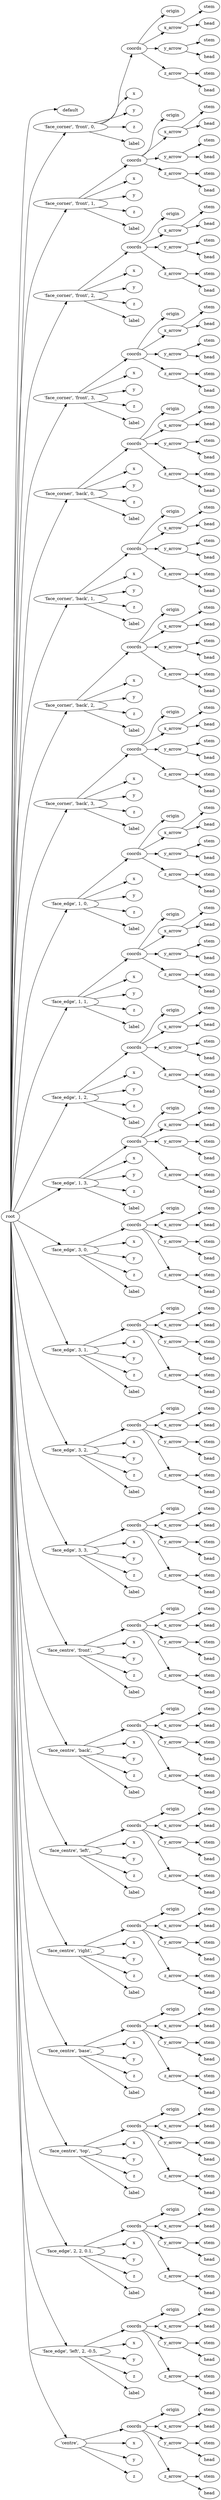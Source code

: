 digraph default {
	graph [rankdir=LR]
	root_85 [label=root href="javascript:s=&quot;\(\)\nNone&quot;; console.log(s); alert(s);"]
	default_86 [label=default href="javascript:s=&quot;\(&#x27;default&#x27;,\)\nBox&quot;; console.log(s); alert(s);" tooltip=Box]
	87 [label="'face_corner',\ 'front',\ 0,\ " href="javascript:s=&quot;\(&quot;&#x27;face_corner&#x27;,\ &#x27;front&#x27;,\ 0,\ &quot;,\)\nAnnotatedCoordinates&quot;; console.log(s); alert(s);" tooltip=AnnotatedCoordinates]
	coords_88 [label=coords href="javascript:s=&quot;\(&quot;&#x27;face_corner&#x27;,\ &#x27;front&#x27;,\ 0,\ &quot;,\ &#x27;coords&#x27;\)\nCoordinates&quot;; console.log(s); alert(s);" tooltip=Coordinates]
	origin_89 [label=origin href="javascript:s=&quot;\(&quot;&#x27;face_corner&#x27;,\ &#x27;front&#x27;,\ 0,\ &quot;,\ &#x27;coords&#x27;,\ &#x27;origin&#x27;\)\nCoordinatesCage&quot;; console.log(s); alert(s);" tooltip=CoordinatesCage]
	x_arrow_90 [label=x_arrow href="javascript:s=&quot;\(&quot;&#x27;face_corner&#x27;,\ &#x27;front&#x27;,\ 0,\ &quot;,\ &#x27;coords&#x27;,\ &#x27;x_arrow&#x27;\)\nArrow&quot;; console.log(s); alert(s);" tooltip=Arrow]
	stem_91 [label=stem href="javascript:s=&quot;\(&quot;&#x27;face_corner&#x27;,\ &#x27;front&#x27;,\ 0,\ &quot;,\ &#x27;coords&#x27;,\ &#x27;x_arrow&#x27;,\ &#x27;stem&#x27;\)\nCone&quot;; console.log(s); alert(s);" tooltip=Cone]
	head_92 [label=head href="javascript:s=&quot;\(&quot;&#x27;face_corner&#x27;,\ &#x27;front&#x27;,\ 0,\ &quot;,\ &#x27;coords&#x27;,\ &#x27;x_arrow&#x27;,\ &#x27;head&#x27;\)\nCone&quot;; console.log(s); alert(s);" tooltip=Cone]
	y_arrow_93 [label=y_arrow href="javascript:s=&quot;\(&quot;&#x27;face_corner&#x27;,\ &#x27;front&#x27;,\ 0,\ &quot;,\ &#x27;coords&#x27;,\ &#x27;y_arrow&#x27;\)\nArrow&quot;; console.log(s); alert(s);" tooltip=Arrow]
	stem_94 [label=stem href="javascript:s=&quot;\(&quot;&#x27;face_corner&#x27;,\ &#x27;front&#x27;,\ 0,\ &quot;,\ &#x27;coords&#x27;,\ &#x27;y_arrow&#x27;,\ &#x27;stem&#x27;\)\nCone&quot;; console.log(s); alert(s);" tooltip=Cone]
	head_95 [label=head href="javascript:s=&quot;\(&quot;&#x27;face_corner&#x27;,\ &#x27;front&#x27;,\ 0,\ &quot;,\ &#x27;coords&#x27;,\ &#x27;y_arrow&#x27;,\ &#x27;head&#x27;\)\nCone&quot;; console.log(s); alert(s);" tooltip=Cone]
	z_arrow_96 [label=z_arrow href="javascript:s=&quot;\(&quot;&#x27;face_corner&#x27;,\ &#x27;front&#x27;,\ 0,\ &quot;,\ &#x27;coords&#x27;,\ &#x27;z_arrow&#x27;\)\nArrow&quot;; console.log(s); alert(s);" tooltip=Arrow]
	stem_97 [label=stem href="javascript:s=&quot;\(&quot;&#x27;face_corner&#x27;,\ &#x27;front&#x27;,\ 0,\ &quot;,\ &#x27;coords&#x27;,\ &#x27;z_arrow&#x27;,\ &#x27;stem&#x27;\)\nCone&quot;; console.log(s); alert(s);" tooltip=Cone]
	head_98 [label=head href="javascript:s=&quot;\(&quot;&#x27;face_corner&#x27;,\ &#x27;front&#x27;,\ 0,\ &quot;,\ &#x27;coords&#x27;,\ &#x27;z_arrow&#x27;,\ &#x27;head&#x27;\)\nCone&quot;; console.log(s); alert(s);" tooltip=Cone]
	x_99 [label=x href="javascript:s=&quot;\(&quot;&#x27;face_corner&#x27;,\ &#x27;front&#x27;,\ 0,\ &quot;,\ &#x27;x&#x27;\)\nText&quot;; console.log(s); alert(s);" tooltip=Text]
	y_100 [label=y href="javascript:s=&quot;\(&quot;&#x27;face_corner&#x27;,\ &#x27;front&#x27;,\ 0,\ &quot;,\ &#x27;y&#x27;\)\nText&quot;; console.log(s); alert(s);" tooltip=Text]
	z_101 [label=z href="javascript:s=&quot;\(&quot;&#x27;face_corner&#x27;,\ &#x27;front&#x27;,\ 0,\ &quot;,\ &#x27;z&#x27;\)\nText&quot;; console.log(s); alert(s);" tooltip=Text]
	label_102 [label=label href="javascript:s=&quot;\(&quot;&#x27;face_corner&#x27;,\ &#x27;front&#x27;,\ 0,\ &quot;,\ &#x27;label&#x27;\)\nText&quot;; console.log(s); alert(s);" tooltip=Text]
	103 [label="'face_corner',\ 'front',\ 1,\ " href="javascript:s=&quot;\(&quot;&#x27;face_corner&#x27;,\ &#x27;front&#x27;,\ 1,\ &quot;,\)\nAnnotatedCoordinates&quot;; console.log(s); alert(s);" tooltip=AnnotatedCoordinates]
	coords_104 [label=coords href="javascript:s=&quot;\(&quot;&#x27;face_corner&#x27;,\ &#x27;front&#x27;,\ 1,\ &quot;,\ &#x27;coords&#x27;\)\nCoordinates&quot;; console.log(s); alert(s);" tooltip=Coordinates]
	origin_105 [label=origin href="javascript:s=&quot;\(&quot;&#x27;face_corner&#x27;,\ &#x27;front&#x27;,\ 1,\ &quot;,\ &#x27;coords&#x27;,\ &#x27;origin&#x27;\)\nCoordinatesCage&quot;; console.log(s); alert(s);" tooltip=CoordinatesCage]
	x_arrow_106 [label=x_arrow href="javascript:s=&quot;\(&quot;&#x27;face_corner&#x27;,\ &#x27;front&#x27;,\ 1,\ &quot;,\ &#x27;coords&#x27;,\ &#x27;x_arrow&#x27;\)\nArrow&quot;; console.log(s); alert(s);" tooltip=Arrow]
	stem_107 [label=stem href="javascript:s=&quot;\(&quot;&#x27;face_corner&#x27;,\ &#x27;front&#x27;,\ 1,\ &quot;,\ &#x27;coords&#x27;,\ &#x27;x_arrow&#x27;,\ &#x27;stem&#x27;\)\nCone&quot;; console.log(s); alert(s);" tooltip=Cone]
	head_108 [label=head href="javascript:s=&quot;\(&quot;&#x27;face_corner&#x27;,\ &#x27;front&#x27;,\ 1,\ &quot;,\ &#x27;coords&#x27;,\ &#x27;x_arrow&#x27;,\ &#x27;head&#x27;\)\nCone&quot;; console.log(s); alert(s);" tooltip=Cone]
	y_arrow_109 [label=y_arrow href="javascript:s=&quot;\(&quot;&#x27;face_corner&#x27;,\ &#x27;front&#x27;,\ 1,\ &quot;,\ &#x27;coords&#x27;,\ &#x27;y_arrow&#x27;\)\nArrow&quot;; console.log(s); alert(s);" tooltip=Arrow]
	stem_110 [label=stem href="javascript:s=&quot;\(&quot;&#x27;face_corner&#x27;,\ &#x27;front&#x27;,\ 1,\ &quot;,\ &#x27;coords&#x27;,\ &#x27;y_arrow&#x27;,\ &#x27;stem&#x27;\)\nCone&quot;; console.log(s); alert(s);" tooltip=Cone]
	head_111 [label=head href="javascript:s=&quot;\(&quot;&#x27;face_corner&#x27;,\ &#x27;front&#x27;,\ 1,\ &quot;,\ &#x27;coords&#x27;,\ &#x27;y_arrow&#x27;,\ &#x27;head&#x27;\)\nCone&quot;; console.log(s); alert(s);" tooltip=Cone]
	z_arrow_112 [label=z_arrow href="javascript:s=&quot;\(&quot;&#x27;face_corner&#x27;,\ &#x27;front&#x27;,\ 1,\ &quot;,\ &#x27;coords&#x27;,\ &#x27;z_arrow&#x27;\)\nArrow&quot;; console.log(s); alert(s);" tooltip=Arrow]
	stem_113 [label=stem href="javascript:s=&quot;\(&quot;&#x27;face_corner&#x27;,\ &#x27;front&#x27;,\ 1,\ &quot;,\ &#x27;coords&#x27;,\ &#x27;z_arrow&#x27;,\ &#x27;stem&#x27;\)\nCone&quot;; console.log(s); alert(s);" tooltip=Cone]
	head_114 [label=head href="javascript:s=&quot;\(&quot;&#x27;face_corner&#x27;,\ &#x27;front&#x27;,\ 1,\ &quot;,\ &#x27;coords&#x27;,\ &#x27;z_arrow&#x27;,\ &#x27;head&#x27;\)\nCone&quot;; console.log(s); alert(s);" tooltip=Cone]
	x_115 [label=x href="javascript:s=&quot;\(&quot;&#x27;face_corner&#x27;,\ &#x27;front&#x27;,\ 1,\ &quot;,\ &#x27;x&#x27;\)\nText&quot;; console.log(s); alert(s);" tooltip=Text]
	y_116 [label=y href="javascript:s=&quot;\(&quot;&#x27;face_corner&#x27;,\ &#x27;front&#x27;,\ 1,\ &quot;,\ &#x27;y&#x27;\)\nText&quot;; console.log(s); alert(s);" tooltip=Text]
	z_117 [label=z href="javascript:s=&quot;\(&quot;&#x27;face_corner&#x27;,\ &#x27;front&#x27;,\ 1,\ &quot;,\ &#x27;z&#x27;\)\nText&quot;; console.log(s); alert(s);" tooltip=Text]
	label_118 [label=label href="javascript:s=&quot;\(&quot;&#x27;face_corner&#x27;,\ &#x27;front&#x27;,\ 1,\ &quot;,\ &#x27;label&#x27;\)\nText&quot;; console.log(s); alert(s);" tooltip=Text]
	119 [label="'face_corner',\ 'front',\ 2,\ " href="javascript:s=&quot;\(&quot;&#x27;face_corner&#x27;,\ &#x27;front&#x27;,\ 2,\ &quot;,\)\nAnnotatedCoordinates&quot;; console.log(s); alert(s);" tooltip=AnnotatedCoordinates]
	coords_120 [label=coords href="javascript:s=&quot;\(&quot;&#x27;face_corner&#x27;,\ &#x27;front&#x27;,\ 2,\ &quot;,\ &#x27;coords&#x27;\)\nCoordinates&quot;; console.log(s); alert(s);" tooltip=Coordinates]
	origin_121 [label=origin href="javascript:s=&quot;\(&quot;&#x27;face_corner&#x27;,\ &#x27;front&#x27;,\ 2,\ &quot;,\ &#x27;coords&#x27;,\ &#x27;origin&#x27;\)\nCoordinatesCage&quot;; console.log(s); alert(s);" tooltip=CoordinatesCage]
	x_arrow_122 [label=x_arrow href="javascript:s=&quot;\(&quot;&#x27;face_corner&#x27;,\ &#x27;front&#x27;,\ 2,\ &quot;,\ &#x27;coords&#x27;,\ &#x27;x_arrow&#x27;\)\nArrow&quot;; console.log(s); alert(s);" tooltip=Arrow]
	stem_123 [label=stem href="javascript:s=&quot;\(&quot;&#x27;face_corner&#x27;,\ &#x27;front&#x27;,\ 2,\ &quot;,\ &#x27;coords&#x27;,\ &#x27;x_arrow&#x27;,\ &#x27;stem&#x27;\)\nCone&quot;; console.log(s); alert(s);" tooltip=Cone]
	head_124 [label=head href="javascript:s=&quot;\(&quot;&#x27;face_corner&#x27;,\ &#x27;front&#x27;,\ 2,\ &quot;,\ &#x27;coords&#x27;,\ &#x27;x_arrow&#x27;,\ &#x27;head&#x27;\)\nCone&quot;; console.log(s); alert(s);" tooltip=Cone]
	y_arrow_125 [label=y_arrow href="javascript:s=&quot;\(&quot;&#x27;face_corner&#x27;,\ &#x27;front&#x27;,\ 2,\ &quot;,\ &#x27;coords&#x27;,\ &#x27;y_arrow&#x27;\)\nArrow&quot;; console.log(s); alert(s);" tooltip=Arrow]
	stem_126 [label=stem href="javascript:s=&quot;\(&quot;&#x27;face_corner&#x27;,\ &#x27;front&#x27;,\ 2,\ &quot;,\ &#x27;coords&#x27;,\ &#x27;y_arrow&#x27;,\ &#x27;stem&#x27;\)\nCone&quot;; console.log(s); alert(s);" tooltip=Cone]
	head_127 [label=head href="javascript:s=&quot;\(&quot;&#x27;face_corner&#x27;,\ &#x27;front&#x27;,\ 2,\ &quot;,\ &#x27;coords&#x27;,\ &#x27;y_arrow&#x27;,\ &#x27;head&#x27;\)\nCone&quot;; console.log(s); alert(s);" tooltip=Cone]
	z_arrow_128 [label=z_arrow href="javascript:s=&quot;\(&quot;&#x27;face_corner&#x27;,\ &#x27;front&#x27;,\ 2,\ &quot;,\ &#x27;coords&#x27;,\ &#x27;z_arrow&#x27;\)\nArrow&quot;; console.log(s); alert(s);" tooltip=Arrow]
	stem_129 [label=stem href="javascript:s=&quot;\(&quot;&#x27;face_corner&#x27;,\ &#x27;front&#x27;,\ 2,\ &quot;,\ &#x27;coords&#x27;,\ &#x27;z_arrow&#x27;,\ &#x27;stem&#x27;\)\nCone&quot;; console.log(s); alert(s);" tooltip=Cone]
	head_130 [label=head href="javascript:s=&quot;\(&quot;&#x27;face_corner&#x27;,\ &#x27;front&#x27;,\ 2,\ &quot;,\ &#x27;coords&#x27;,\ &#x27;z_arrow&#x27;,\ &#x27;head&#x27;\)\nCone&quot;; console.log(s); alert(s);" tooltip=Cone]
	x_131 [label=x href="javascript:s=&quot;\(&quot;&#x27;face_corner&#x27;,\ &#x27;front&#x27;,\ 2,\ &quot;,\ &#x27;x&#x27;\)\nText&quot;; console.log(s); alert(s);" tooltip=Text]
	y_132 [label=y href="javascript:s=&quot;\(&quot;&#x27;face_corner&#x27;,\ &#x27;front&#x27;,\ 2,\ &quot;,\ &#x27;y&#x27;\)\nText&quot;; console.log(s); alert(s);" tooltip=Text]
	z_133 [label=z href="javascript:s=&quot;\(&quot;&#x27;face_corner&#x27;,\ &#x27;front&#x27;,\ 2,\ &quot;,\ &#x27;z&#x27;\)\nText&quot;; console.log(s); alert(s);" tooltip=Text]
	label_134 [label=label href="javascript:s=&quot;\(&quot;&#x27;face_corner&#x27;,\ &#x27;front&#x27;,\ 2,\ &quot;,\ &#x27;label&#x27;\)\nText&quot;; console.log(s); alert(s);" tooltip=Text]
	135 [label="'face_corner',\ 'front',\ 3,\ " href="javascript:s=&quot;\(&quot;&#x27;face_corner&#x27;,\ &#x27;front&#x27;,\ 3,\ &quot;,\)\nAnnotatedCoordinates&quot;; console.log(s); alert(s);" tooltip=AnnotatedCoordinates]
	coords_136 [label=coords href="javascript:s=&quot;\(&quot;&#x27;face_corner&#x27;,\ &#x27;front&#x27;,\ 3,\ &quot;,\ &#x27;coords&#x27;\)\nCoordinates&quot;; console.log(s); alert(s);" tooltip=Coordinates]
	origin_137 [label=origin href="javascript:s=&quot;\(&quot;&#x27;face_corner&#x27;,\ &#x27;front&#x27;,\ 3,\ &quot;,\ &#x27;coords&#x27;,\ &#x27;origin&#x27;\)\nCoordinatesCage&quot;; console.log(s); alert(s);" tooltip=CoordinatesCage]
	x_arrow_138 [label=x_arrow href="javascript:s=&quot;\(&quot;&#x27;face_corner&#x27;,\ &#x27;front&#x27;,\ 3,\ &quot;,\ &#x27;coords&#x27;,\ &#x27;x_arrow&#x27;\)\nArrow&quot;; console.log(s); alert(s);" tooltip=Arrow]
	stem_139 [label=stem href="javascript:s=&quot;\(&quot;&#x27;face_corner&#x27;,\ &#x27;front&#x27;,\ 3,\ &quot;,\ &#x27;coords&#x27;,\ &#x27;x_arrow&#x27;,\ &#x27;stem&#x27;\)\nCone&quot;; console.log(s); alert(s);" tooltip=Cone]
	head_140 [label=head href="javascript:s=&quot;\(&quot;&#x27;face_corner&#x27;,\ &#x27;front&#x27;,\ 3,\ &quot;,\ &#x27;coords&#x27;,\ &#x27;x_arrow&#x27;,\ &#x27;head&#x27;\)\nCone&quot;; console.log(s); alert(s);" tooltip=Cone]
	y_arrow_141 [label=y_arrow href="javascript:s=&quot;\(&quot;&#x27;face_corner&#x27;,\ &#x27;front&#x27;,\ 3,\ &quot;,\ &#x27;coords&#x27;,\ &#x27;y_arrow&#x27;\)\nArrow&quot;; console.log(s); alert(s);" tooltip=Arrow]
	stem_142 [label=stem href="javascript:s=&quot;\(&quot;&#x27;face_corner&#x27;,\ &#x27;front&#x27;,\ 3,\ &quot;,\ &#x27;coords&#x27;,\ &#x27;y_arrow&#x27;,\ &#x27;stem&#x27;\)\nCone&quot;; console.log(s); alert(s);" tooltip=Cone]
	head_143 [label=head href="javascript:s=&quot;\(&quot;&#x27;face_corner&#x27;,\ &#x27;front&#x27;,\ 3,\ &quot;,\ &#x27;coords&#x27;,\ &#x27;y_arrow&#x27;,\ &#x27;head&#x27;\)\nCone&quot;; console.log(s); alert(s);" tooltip=Cone]
	z_arrow_144 [label=z_arrow href="javascript:s=&quot;\(&quot;&#x27;face_corner&#x27;,\ &#x27;front&#x27;,\ 3,\ &quot;,\ &#x27;coords&#x27;,\ &#x27;z_arrow&#x27;\)\nArrow&quot;; console.log(s); alert(s);" tooltip=Arrow]
	stem_145 [label=stem href="javascript:s=&quot;\(&quot;&#x27;face_corner&#x27;,\ &#x27;front&#x27;,\ 3,\ &quot;,\ &#x27;coords&#x27;,\ &#x27;z_arrow&#x27;,\ &#x27;stem&#x27;\)\nCone&quot;; console.log(s); alert(s);" tooltip=Cone]
	head_146 [label=head href="javascript:s=&quot;\(&quot;&#x27;face_corner&#x27;,\ &#x27;front&#x27;,\ 3,\ &quot;,\ &#x27;coords&#x27;,\ &#x27;z_arrow&#x27;,\ &#x27;head&#x27;\)\nCone&quot;; console.log(s); alert(s);" tooltip=Cone]
	x_147 [label=x href="javascript:s=&quot;\(&quot;&#x27;face_corner&#x27;,\ &#x27;front&#x27;,\ 3,\ &quot;,\ &#x27;x&#x27;\)\nText&quot;; console.log(s); alert(s);" tooltip=Text]
	y_148 [label=y href="javascript:s=&quot;\(&quot;&#x27;face_corner&#x27;,\ &#x27;front&#x27;,\ 3,\ &quot;,\ &#x27;y&#x27;\)\nText&quot;; console.log(s); alert(s);" tooltip=Text]
	z_149 [label=z href="javascript:s=&quot;\(&quot;&#x27;face_corner&#x27;,\ &#x27;front&#x27;,\ 3,\ &quot;,\ &#x27;z&#x27;\)\nText&quot;; console.log(s); alert(s);" tooltip=Text]
	label_150 [label=label href="javascript:s=&quot;\(&quot;&#x27;face_corner&#x27;,\ &#x27;front&#x27;,\ 3,\ &quot;,\ &#x27;label&#x27;\)\nText&quot;; console.log(s); alert(s);" tooltip=Text]
	151 [label="'face_corner',\ 'back',\ 0,\ " href="javascript:s=&quot;\(&quot;&#x27;face_corner&#x27;,\ &#x27;back&#x27;,\ 0,\ &quot;,\)\nAnnotatedCoordinates&quot;; console.log(s); alert(s);" tooltip=AnnotatedCoordinates]
	coords_152 [label=coords href="javascript:s=&quot;\(&quot;&#x27;face_corner&#x27;,\ &#x27;back&#x27;,\ 0,\ &quot;,\ &#x27;coords&#x27;\)\nCoordinates&quot;; console.log(s); alert(s);" tooltip=Coordinates]
	origin_153 [label=origin href="javascript:s=&quot;\(&quot;&#x27;face_corner&#x27;,\ &#x27;back&#x27;,\ 0,\ &quot;,\ &#x27;coords&#x27;,\ &#x27;origin&#x27;\)\nCoordinatesCage&quot;; console.log(s); alert(s);" tooltip=CoordinatesCage]
	x_arrow_154 [label=x_arrow href="javascript:s=&quot;\(&quot;&#x27;face_corner&#x27;,\ &#x27;back&#x27;,\ 0,\ &quot;,\ &#x27;coords&#x27;,\ &#x27;x_arrow&#x27;\)\nArrow&quot;; console.log(s); alert(s);" tooltip=Arrow]
	stem_155 [label=stem href="javascript:s=&quot;\(&quot;&#x27;face_corner&#x27;,\ &#x27;back&#x27;,\ 0,\ &quot;,\ &#x27;coords&#x27;,\ &#x27;x_arrow&#x27;,\ &#x27;stem&#x27;\)\nCone&quot;; console.log(s); alert(s);" tooltip=Cone]
	head_156 [label=head href="javascript:s=&quot;\(&quot;&#x27;face_corner&#x27;,\ &#x27;back&#x27;,\ 0,\ &quot;,\ &#x27;coords&#x27;,\ &#x27;x_arrow&#x27;,\ &#x27;head&#x27;\)\nCone&quot;; console.log(s); alert(s);" tooltip=Cone]
	y_arrow_157 [label=y_arrow href="javascript:s=&quot;\(&quot;&#x27;face_corner&#x27;,\ &#x27;back&#x27;,\ 0,\ &quot;,\ &#x27;coords&#x27;,\ &#x27;y_arrow&#x27;\)\nArrow&quot;; console.log(s); alert(s);" tooltip=Arrow]
	stem_158 [label=stem href="javascript:s=&quot;\(&quot;&#x27;face_corner&#x27;,\ &#x27;back&#x27;,\ 0,\ &quot;,\ &#x27;coords&#x27;,\ &#x27;y_arrow&#x27;,\ &#x27;stem&#x27;\)\nCone&quot;; console.log(s); alert(s);" tooltip=Cone]
	head_159 [label=head href="javascript:s=&quot;\(&quot;&#x27;face_corner&#x27;,\ &#x27;back&#x27;,\ 0,\ &quot;,\ &#x27;coords&#x27;,\ &#x27;y_arrow&#x27;,\ &#x27;head&#x27;\)\nCone&quot;; console.log(s); alert(s);" tooltip=Cone]
	z_arrow_160 [label=z_arrow href="javascript:s=&quot;\(&quot;&#x27;face_corner&#x27;,\ &#x27;back&#x27;,\ 0,\ &quot;,\ &#x27;coords&#x27;,\ &#x27;z_arrow&#x27;\)\nArrow&quot;; console.log(s); alert(s);" tooltip=Arrow]
	stem_161 [label=stem href="javascript:s=&quot;\(&quot;&#x27;face_corner&#x27;,\ &#x27;back&#x27;,\ 0,\ &quot;,\ &#x27;coords&#x27;,\ &#x27;z_arrow&#x27;,\ &#x27;stem&#x27;\)\nCone&quot;; console.log(s); alert(s);" tooltip=Cone]
	head_162 [label=head href="javascript:s=&quot;\(&quot;&#x27;face_corner&#x27;,\ &#x27;back&#x27;,\ 0,\ &quot;,\ &#x27;coords&#x27;,\ &#x27;z_arrow&#x27;,\ &#x27;head&#x27;\)\nCone&quot;; console.log(s); alert(s);" tooltip=Cone]
	x_163 [label=x href="javascript:s=&quot;\(&quot;&#x27;face_corner&#x27;,\ &#x27;back&#x27;,\ 0,\ &quot;,\ &#x27;x&#x27;\)\nText&quot;; console.log(s); alert(s);" tooltip=Text]
	y_164 [label=y href="javascript:s=&quot;\(&quot;&#x27;face_corner&#x27;,\ &#x27;back&#x27;,\ 0,\ &quot;,\ &#x27;y&#x27;\)\nText&quot;; console.log(s); alert(s);" tooltip=Text]
	z_165 [label=z href="javascript:s=&quot;\(&quot;&#x27;face_corner&#x27;,\ &#x27;back&#x27;,\ 0,\ &quot;,\ &#x27;z&#x27;\)\nText&quot;; console.log(s); alert(s);" tooltip=Text]
	label_166 [label=label href="javascript:s=&quot;\(&quot;&#x27;face_corner&#x27;,\ &#x27;back&#x27;,\ 0,\ &quot;,\ &#x27;label&#x27;\)\nText&quot;; console.log(s); alert(s);" tooltip=Text]
	167 [label="'face_corner',\ 'back',\ 1,\ " href="javascript:s=&quot;\(&quot;&#x27;face_corner&#x27;,\ &#x27;back&#x27;,\ 1,\ &quot;,\)\nAnnotatedCoordinates&quot;; console.log(s); alert(s);" tooltip=AnnotatedCoordinates]
	coords_168 [label=coords href="javascript:s=&quot;\(&quot;&#x27;face_corner&#x27;,\ &#x27;back&#x27;,\ 1,\ &quot;,\ &#x27;coords&#x27;\)\nCoordinates&quot;; console.log(s); alert(s);" tooltip=Coordinates]
	origin_169 [label=origin href="javascript:s=&quot;\(&quot;&#x27;face_corner&#x27;,\ &#x27;back&#x27;,\ 1,\ &quot;,\ &#x27;coords&#x27;,\ &#x27;origin&#x27;\)\nCoordinatesCage&quot;; console.log(s); alert(s);" tooltip=CoordinatesCage]
	x_arrow_170 [label=x_arrow href="javascript:s=&quot;\(&quot;&#x27;face_corner&#x27;,\ &#x27;back&#x27;,\ 1,\ &quot;,\ &#x27;coords&#x27;,\ &#x27;x_arrow&#x27;\)\nArrow&quot;; console.log(s); alert(s);" tooltip=Arrow]
	stem_171 [label=stem href="javascript:s=&quot;\(&quot;&#x27;face_corner&#x27;,\ &#x27;back&#x27;,\ 1,\ &quot;,\ &#x27;coords&#x27;,\ &#x27;x_arrow&#x27;,\ &#x27;stem&#x27;\)\nCone&quot;; console.log(s); alert(s);" tooltip=Cone]
	head_172 [label=head href="javascript:s=&quot;\(&quot;&#x27;face_corner&#x27;,\ &#x27;back&#x27;,\ 1,\ &quot;,\ &#x27;coords&#x27;,\ &#x27;x_arrow&#x27;,\ &#x27;head&#x27;\)\nCone&quot;; console.log(s); alert(s);" tooltip=Cone]
	y_arrow_173 [label=y_arrow href="javascript:s=&quot;\(&quot;&#x27;face_corner&#x27;,\ &#x27;back&#x27;,\ 1,\ &quot;,\ &#x27;coords&#x27;,\ &#x27;y_arrow&#x27;\)\nArrow&quot;; console.log(s); alert(s);" tooltip=Arrow]
	stem_174 [label=stem href="javascript:s=&quot;\(&quot;&#x27;face_corner&#x27;,\ &#x27;back&#x27;,\ 1,\ &quot;,\ &#x27;coords&#x27;,\ &#x27;y_arrow&#x27;,\ &#x27;stem&#x27;\)\nCone&quot;; console.log(s); alert(s);" tooltip=Cone]
	head_175 [label=head href="javascript:s=&quot;\(&quot;&#x27;face_corner&#x27;,\ &#x27;back&#x27;,\ 1,\ &quot;,\ &#x27;coords&#x27;,\ &#x27;y_arrow&#x27;,\ &#x27;head&#x27;\)\nCone&quot;; console.log(s); alert(s);" tooltip=Cone]
	z_arrow_176 [label=z_arrow href="javascript:s=&quot;\(&quot;&#x27;face_corner&#x27;,\ &#x27;back&#x27;,\ 1,\ &quot;,\ &#x27;coords&#x27;,\ &#x27;z_arrow&#x27;\)\nArrow&quot;; console.log(s); alert(s);" tooltip=Arrow]
	stem_177 [label=stem href="javascript:s=&quot;\(&quot;&#x27;face_corner&#x27;,\ &#x27;back&#x27;,\ 1,\ &quot;,\ &#x27;coords&#x27;,\ &#x27;z_arrow&#x27;,\ &#x27;stem&#x27;\)\nCone&quot;; console.log(s); alert(s);" tooltip=Cone]
	head_178 [label=head href="javascript:s=&quot;\(&quot;&#x27;face_corner&#x27;,\ &#x27;back&#x27;,\ 1,\ &quot;,\ &#x27;coords&#x27;,\ &#x27;z_arrow&#x27;,\ &#x27;head&#x27;\)\nCone&quot;; console.log(s); alert(s);" tooltip=Cone]
	x_179 [label=x href="javascript:s=&quot;\(&quot;&#x27;face_corner&#x27;,\ &#x27;back&#x27;,\ 1,\ &quot;,\ &#x27;x&#x27;\)\nText&quot;; console.log(s); alert(s);" tooltip=Text]
	y_180 [label=y href="javascript:s=&quot;\(&quot;&#x27;face_corner&#x27;,\ &#x27;back&#x27;,\ 1,\ &quot;,\ &#x27;y&#x27;\)\nText&quot;; console.log(s); alert(s);" tooltip=Text]
	z_181 [label=z href="javascript:s=&quot;\(&quot;&#x27;face_corner&#x27;,\ &#x27;back&#x27;,\ 1,\ &quot;,\ &#x27;z&#x27;\)\nText&quot;; console.log(s); alert(s);" tooltip=Text]
	label_182 [label=label href="javascript:s=&quot;\(&quot;&#x27;face_corner&#x27;,\ &#x27;back&#x27;,\ 1,\ &quot;,\ &#x27;label&#x27;\)\nText&quot;; console.log(s); alert(s);" tooltip=Text]
	183 [label="'face_corner',\ 'back',\ 2,\ " href="javascript:s=&quot;\(&quot;&#x27;face_corner&#x27;,\ &#x27;back&#x27;,\ 2,\ &quot;,\)\nAnnotatedCoordinates&quot;; console.log(s); alert(s);" tooltip=AnnotatedCoordinates]
	coords_184 [label=coords href="javascript:s=&quot;\(&quot;&#x27;face_corner&#x27;,\ &#x27;back&#x27;,\ 2,\ &quot;,\ &#x27;coords&#x27;\)\nCoordinates&quot;; console.log(s); alert(s);" tooltip=Coordinates]
	origin_185 [label=origin href="javascript:s=&quot;\(&quot;&#x27;face_corner&#x27;,\ &#x27;back&#x27;,\ 2,\ &quot;,\ &#x27;coords&#x27;,\ &#x27;origin&#x27;\)\nCoordinatesCage&quot;; console.log(s); alert(s);" tooltip=CoordinatesCage]
	x_arrow_186 [label=x_arrow href="javascript:s=&quot;\(&quot;&#x27;face_corner&#x27;,\ &#x27;back&#x27;,\ 2,\ &quot;,\ &#x27;coords&#x27;,\ &#x27;x_arrow&#x27;\)\nArrow&quot;; console.log(s); alert(s);" tooltip=Arrow]
	stem_187 [label=stem href="javascript:s=&quot;\(&quot;&#x27;face_corner&#x27;,\ &#x27;back&#x27;,\ 2,\ &quot;,\ &#x27;coords&#x27;,\ &#x27;x_arrow&#x27;,\ &#x27;stem&#x27;\)\nCone&quot;; console.log(s); alert(s);" tooltip=Cone]
	head_188 [label=head href="javascript:s=&quot;\(&quot;&#x27;face_corner&#x27;,\ &#x27;back&#x27;,\ 2,\ &quot;,\ &#x27;coords&#x27;,\ &#x27;x_arrow&#x27;,\ &#x27;head&#x27;\)\nCone&quot;; console.log(s); alert(s);" tooltip=Cone]
	y_arrow_189 [label=y_arrow href="javascript:s=&quot;\(&quot;&#x27;face_corner&#x27;,\ &#x27;back&#x27;,\ 2,\ &quot;,\ &#x27;coords&#x27;,\ &#x27;y_arrow&#x27;\)\nArrow&quot;; console.log(s); alert(s);" tooltip=Arrow]
	stem_190 [label=stem href="javascript:s=&quot;\(&quot;&#x27;face_corner&#x27;,\ &#x27;back&#x27;,\ 2,\ &quot;,\ &#x27;coords&#x27;,\ &#x27;y_arrow&#x27;,\ &#x27;stem&#x27;\)\nCone&quot;; console.log(s); alert(s);" tooltip=Cone]
	head_191 [label=head href="javascript:s=&quot;\(&quot;&#x27;face_corner&#x27;,\ &#x27;back&#x27;,\ 2,\ &quot;,\ &#x27;coords&#x27;,\ &#x27;y_arrow&#x27;,\ &#x27;head&#x27;\)\nCone&quot;; console.log(s); alert(s);" tooltip=Cone]
	z_arrow_192 [label=z_arrow href="javascript:s=&quot;\(&quot;&#x27;face_corner&#x27;,\ &#x27;back&#x27;,\ 2,\ &quot;,\ &#x27;coords&#x27;,\ &#x27;z_arrow&#x27;\)\nArrow&quot;; console.log(s); alert(s);" tooltip=Arrow]
	stem_193 [label=stem href="javascript:s=&quot;\(&quot;&#x27;face_corner&#x27;,\ &#x27;back&#x27;,\ 2,\ &quot;,\ &#x27;coords&#x27;,\ &#x27;z_arrow&#x27;,\ &#x27;stem&#x27;\)\nCone&quot;; console.log(s); alert(s);" tooltip=Cone]
	head_194 [label=head href="javascript:s=&quot;\(&quot;&#x27;face_corner&#x27;,\ &#x27;back&#x27;,\ 2,\ &quot;,\ &#x27;coords&#x27;,\ &#x27;z_arrow&#x27;,\ &#x27;head&#x27;\)\nCone&quot;; console.log(s); alert(s);" tooltip=Cone]
	x_195 [label=x href="javascript:s=&quot;\(&quot;&#x27;face_corner&#x27;,\ &#x27;back&#x27;,\ 2,\ &quot;,\ &#x27;x&#x27;\)\nText&quot;; console.log(s); alert(s);" tooltip=Text]
	y_196 [label=y href="javascript:s=&quot;\(&quot;&#x27;face_corner&#x27;,\ &#x27;back&#x27;,\ 2,\ &quot;,\ &#x27;y&#x27;\)\nText&quot;; console.log(s); alert(s);" tooltip=Text]
	z_197 [label=z href="javascript:s=&quot;\(&quot;&#x27;face_corner&#x27;,\ &#x27;back&#x27;,\ 2,\ &quot;,\ &#x27;z&#x27;\)\nText&quot;; console.log(s); alert(s);" tooltip=Text]
	label_198 [label=label href="javascript:s=&quot;\(&quot;&#x27;face_corner&#x27;,\ &#x27;back&#x27;,\ 2,\ &quot;,\ &#x27;label&#x27;\)\nText&quot;; console.log(s); alert(s);" tooltip=Text]
	199 [label="'face_corner',\ 'back',\ 3,\ " href="javascript:s=&quot;\(&quot;&#x27;face_corner&#x27;,\ &#x27;back&#x27;,\ 3,\ &quot;,\)\nAnnotatedCoordinates&quot;; console.log(s); alert(s);" tooltip=AnnotatedCoordinates]
	coords_200 [label=coords href="javascript:s=&quot;\(&quot;&#x27;face_corner&#x27;,\ &#x27;back&#x27;,\ 3,\ &quot;,\ &#x27;coords&#x27;\)\nCoordinates&quot;; console.log(s); alert(s);" tooltip=Coordinates]
	origin_201 [label=origin href="javascript:s=&quot;\(&quot;&#x27;face_corner&#x27;,\ &#x27;back&#x27;,\ 3,\ &quot;,\ &#x27;coords&#x27;,\ &#x27;origin&#x27;\)\nCoordinatesCage&quot;; console.log(s); alert(s);" tooltip=CoordinatesCage]
	x_arrow_202 [label=x_arrow href="javascript:s=&quot;\(&quot;&#x27;face_corner&#x27;,\ &#x27;back&#x27;,\ 3,\ &quot;,\ &#x27;coords&#x27;,\ &#x27;x_arrow&#x27;\)\nArrow&quot;; console.log(s); alert(s);" tooltip=Arrow]
	stem_203 [label=stem href="javascript:s=&quot;\(&quot;&#x27;face_corner&#x27;,\ &#x27;back&#x27;,\ 3,\ &quot;,\ &#x27;coords&#x27;,\ &#x27;x_arrow&#x27;,\ &#x27;stem&#x27;\)\nCone&quot;; console.log(s); alert(s);" tooltip=Cone]
	head_204 [label=head href="javascript:s=&quot;\(&quot;&#x27;face_corner&#x27;,\ &#x27;back&#x27;,\ 3,\ &quot;,\ &#x27;coords&#x27;,\ &#x27;x_arrow&#x27;,\ &#x27;head&#x27;\)\nCone&quot;; console.log(s); alert(s);" tooltip=Cone]
	y_arrow_205 [label=y_arrow href="javascript:s=&quot;\(&quot;&#x27;face_corner&#x27;,\ &#x27;back&#x27;,\ 3,\ &quot;,\ &#x27;coords&#x27;,\ &#x27;y_arrow&#x27;\)\nArrow&quot;; console.log(s); alert(s);" tooltip=Arrow]
	stem_206 [label=stem href="javascript:s=&quot;\(&quot;&#x27;face_corner&#x27;,\ &#x27;back&#x27;,\ 3,\ &quot;,\ &#x27;coords&#x27;,\ &#x27;y_arrow&#x27;,\ &#x27;stem&#x27;\)\nCone&quot;; console.log(s); alert(s);" tooltip=Cone]
	head_207 [label=head href="javascript:s=&quot;\(&quot;&#x27;face_corner&#x27;,\ &#x27;back&#x27;,\ 3,\ &quot;,\ &#x27;coords&#x27;,\ &#x27;y_arrow&#x27;,\ &#x27;head&#x27;\)\nCone&quot;; console.log(s); alert(s);" tooltip=Cone]
	z_arrow_208 [label=z_arrow href="javascript:s=&quot;\(&quot;&#x27;face_corner&#x27;,\ &#x27;back&#x27;,\ 3,\ &quot;,\ &#x27;coords&#x27;,\ &#x27;z_arrow&#x27;\)\nArrow&quot;; console.log(s); alert(s);" tooltip=Arrow]
	stem_209 [label=stem href="javascript:s=&quot;\(&quot;&#x27;face_corner&#x27;,\ &#x27;back&#x27;,\ 3,\ &quot;,\ &#x27;coords&#x27;,\ &#x27;z_arrow&#x27;,\ &#x27;stem&#x27;\)\nCone&quot;; console.log(s); alert(s);" tooltip=Cone]
	head_210 [label=head href="javascript:s=&quot;\(&quot;&#x27;face_corner&#x27;,\ &#x27;back&#x27;,\ 3,\ &quot;,\ &#x27;coords&#x27;,\ &#x27;z_arrow&#x27;,\ &#x27;head&#x27;\)\nCone&quot;; console.log(s); alert(s);" tooltip=Cone]
	x_211 [label=x href="javascript:s=&quot;\(&quot;&#x27;face_corner&#x27;,\ &#x27;back&#x27;,\ 3,\ &quot;,\ &#x27;x&#x27;\)\nText&quot;; console.log(s); alert(s);" tooltip=Text]
	y_212 [label=y href="javascript:s=&quot;\(&quot;&#x27;face_corner&#x27;,\ &#x27;back&#x27;,\ 3,\ &quot;,\ &#x27;y&#x27;\)\nText&quot;; console.log(s); alert(s);" tooltip=Text]
	z_213 [label=z href="javascript:s=&quot;\(&quot;&#x27;face_corner&#x27;,\ &#x27;back&#x27;,\ 3,\ &quot;,\ &#x27;z&#x27;\)\nText&quot;; console.log(s); alert(s);" tooltip=Text]
	label_214 [label=label href="javascript:s=&quot;\(&quot;&#x27;face_corner&#x27;,\ &#x27;back&#x27;,\ 3,\ &quot;,\ &#x27;label&#x27;\)\nText&quot;; console.log(s); alert(s);" tooltip=Text]
	215 [label="'face_edge',\ 1,\ 0,\ " href="javascript:s=&quot;\(&quot;&#x27;face_edge&#x27;,\ 1,\ 0,\ &quot;,\)\nAnnotatedCoordinates&quot;; console.log(s); alert(s);" tooltip=AnnotatedCoordinates]
	coords_216 [label=coords href="javascript:s=&quot;\(&quot;&#x27;face_edge&#x27;,\ 1,\ 0,\ &quot;,\ &#x27;coords&#x27;\)\nCoordinates&quot;; console.log(s); alert(s);" tooltip=Coordinates]
	origin_217 [label=origin href="javascript:s=&quot;\(&quot;&#x27;face_edge&#x27;,\ 1,\ 0,\ &quot;,\ &#x27;coords&#x27;,\ &#x27;origin&#x27;\)\nCoordinatesCage&quot;; console.log(s); alert(s);" tooltip=CoordinatesCage]
	x_arrow_218 [label=x_arrow href="javascript:s=&quot;\(&quot;&#x27;face_edge&#x27;,\ 1,\ 0,\ &quot;,\ &#x27;coords&#x27;,\ &#x27;x_arrow&#x27;\)\nArrow&quot;; console.log(s); alert(s);" tooltip=Arrow]
	stem_219 [label=stem href="javascript:s=&quot;\(&quot;&#x27;face_edge&#x27;,\ 1,\ 0,\ &quot;,\ &#x27;coords&#x27;,\ &#x27;x_arrow&#x27;,\ &#x27;stem&#x27;\)\nCone&quot;; console.log(s); alert(s);" tooltip=Cone]
	head_220 [label=head href="javascript:s=&quot;\(&quot;&#x27;face_edge&#x27;,\ 1,\ 0,\ &quot;,\ &#x27;coords&#x27;,\ &#x27;x_arrow&#x27;,\ &#x27;head&#x27;\)\nCone&quot;; console.log(s); alert(s);" tooltip=Cone]
	y_arrow_221 [label=y_arrow href="javascript:s=&quot;\(&quot;&#x27;face_edge&#x27;,\ 1,\ 0,\ &quot;,\ &#x27;coords&#x27;,\ &#x27;y_arrow&#x27;\)\nArrow&quot;; console.log(s); alert(s);" tooltip=Arrow]
	stem_222 [label=stem href="javascript:s=&quot;\(&quot;&#x27;face_edge&#x27;,\ 1,\ 0,\ &quot;,\ &#x27;coords&#x27;,\ &#x27;y_arrow&#x27;,\ &#x27;stem&#x27;\)\nCone&quot;; console.log(s); alert(s);" tooltip=Cone]
	head_223 [label=head href="javascript:s=&quot;\(&quot;&#x27;face_edge&#x27;,\ 1,\ 0,\ &quot;,\ &#x27;coords&#x27;,\ &#x27;y_arrow&#x27;,\ &#x27;head&#x27;\)\nCone&quot;; console.log(s); alert(s);" tooltip=Cone]
	z_arrow_224 [label=z_arrow href="javascript:s=&quot;\(&quot;&#x27;face_edge&#x27;,\ 1,\ 0,\ &quot;,\ &#x27;coords&#x27;,\ &#x27;z_arrow&#x27;\)\nArrow&quot;; console.log(s); alert(s);" tooltip=Arrow]
	stem_225 [label=stem href="javascript:s=&quot;\(&quot;&#x27;face_edge&#x27;,\ 1,\ 0,\ &quot;,\ &#x27;coords&#x27;,\ &#x27;z_arrow&#x27;,\ &#x27;stem&#x27;\)\nCone&quot;; console.log(s); alert(s);" tooltip=Cone]
	head_226 [label=head href="javascript:s=&quot;\(&quot;&#x27;face_edge&#x27;,\ 1,\ 0,\ &quot;,\ &#x27;coords&#x27;,\ &#x27;z_arrow&#x27;,\ &#x27;head&#x27;\)\nCone&quot;; console.log(s); alert(s);" tooltip=Cone]
	x_227 [label=x href="javascript:s=&quot;\(&quot;&#x27;face_edge&#x27;,\ 1,\ 0,\ &quot;,\ &#x27;x&#x27;\)\nText&quot;; console.log(s); alert(s);" tooltip=Text]
	y_228 [label=y href="javascript:s=&quot;\(&quot;&#x27;face_edge&#x27;,\ 1,\ 0,\ &quot;,\ &#x27;y&#x27;\)\nText&quot;; console.log(s); alert(s);" tooltip=Text]
	z_229 [label=z href="javascript:s=&quot;\(&quot;&#x27;face_edge&#x27;,\ 1,\ 0,\ &quot;,\ &#x27;z&#x27;\)\nText&quot;; console.log(s); alert(s);" tooltip=Text]
	label_230 [label=label href="javascript:s=&quot;\(&quot;&#x27;face_edge&#x27;,\ 1,\ 0,\ &quot;,\ &#x27;label&#x27;\)\nText&quot;; console.log(s); alert(s);" tooltip=Text]
	231 [label="'face_edge',\ 1,\ 1,\ " href="javascript:s=&quot;\(&quot;&#x27;face_edge&#x27;,\ 1,\ 1,\ &quot;,\)\nAnnotatedCoordinates&quot;; console.log(s); alert(s);" tooltip=AnnotatedCoordinates]
	coords_232 [label=coords href="javascript:s=&quot;\(&quot;&#x27;face_edge&#x27;,\ 1,\ 1,\ &quot;,\ &#x27;coords&#x27;\)\nCoordinates&quot;; console.log(s); alert(s);" tooltip=Coordinates]
	origin_233 [label=origin href="javascript:s=&quot;\(&quot;&#x27;face_edge&#x27;,\ 1,\ 1,\ &quot;,\ &#x27;coords&#x27;,\ &#x27;origin&#x27;\)\nCoordinatesCage&quot;; console.log(s); alert(s);" tooltip=CoordinatesCage]
	x_arrow_234 [label=x_arrow href="javascript:s=&quot;\(&quot;&#x27;face_edge&#x27;,\ 1,\ 1,\ &quot;,\ &#x27;coords&#x27;,\ &#x27;x_arrow&#x27;\)\nArrow&quot;; console.log(s); alert(s);" tooltip=Arrow]
	stem_235 [label=stem href="javascript:s=&quot;\(&quot;&#x27;face_edge&#x27;,\ 1,\ 1,\ &quot;,\ &#x27;coords&#x27;,\ &#x27;x_arrow&#x27;,\ &#x27;stem&#x27;\)\nCone&quot;; console.log(s); alert(s);" tooltip=Cone]
	head_236 [label=head href="javascript:s=&quot;\(&quot;&#x27;face_edge&#x27;,\ 1,\ 1,\ &quot;,\ &#x27;coords&#x27;,\ &#x27;x_arrow&#x27;,\ &#x27;head&#x27;\)\nCone&quot;; console.log(s); alert(s);" tooltip=Cone]
	y_arrow_237 [label=y_arrow href="javascript:s=&quot;\(&quot;&#x27;face_edge&#x27;,\ 1,\ 1,\ &quot;,\ &#x27;coords&#x27;,\ &#x27;y_arrow&#x27;\)\nArrow&quot;; console.log(s); alert(s);" tooltip=Arrow]
	stem_238 [label=stem href="javascript:s=&quot;\(&quot;&#x27;face_edge&#x27;,\ 1,\ 1,\ &quot;,\ &#x27;coords&#x27;,\ &#x27;y_arrow&#x27;,\ &#x27;stem&#x27;\)\nCone&quot;; console.log(s); alert(s);" tooltip=Cone]
	head_239 [label=head href="javascript:s=&quot;\(&quot;&#x27;face_edge&#x27;,\ 1,\ 1,\ &quot;,\ &#x27;coords&#x27;,\ &#x27;y_arrow&#x27;,\ &#x27;head&#x27;\)\nCone&quot;; console.log(s); alert(s);" tooltip=Cone]
	z_arrow_240 [label=z_arrow href="javascript:s=&quot;\(&quot;&#x27;face_edge&#x27;,\ 1,\ 1,\ &quot;,\ &#x27;coords&#x27;,\ &#x27;z_arrow&#x27;\)\nArrow&quot;; console.log(s); alert(s);" tooltip=Arrow]
	stem_241 [label=stem href="javascript:s=&quot;\(&quot;&#x27;face_edge&#x27;,\ 1,\ 1,\ &quot;,\ &#x27;coords&#x27;,\ &#x27;z_arrow&#x27;,\ &#x27;stem&#x27;\)\nCone&quot;; console.log(s); alert(s);" tooltip=Cone]
	head_242 [label=head href="javascript:s=&quot;\(&quot;&#x27;face_edge&#x27;,\ 1,\ 1,\ &quot;,\ &#x27;coords&#x27;,\ &#x27;z_arrow&#x27;,\ &#x27;head&#x27;\)\nCone&quot;; console.log(s); alert(s);" tooltip=Cone]
	x_243 [label=x href="javascript:s=&quot;\(&quot;&#x27;face_edge&#x27;,\ 1,\ 1,\ &quot;,\ &#x27;x&#x27;\)\nText&quot;; console.log(s); alert(s);" tooltip=Text]
	y_244 [label=y href="javascript:s=&quot;\(&quot;&#x27;face_edge&#x27;,\ 1,\ 1,\ &quot;,\ &#x27;y&#x27;\)\nText&quot;; console.log(s); alert(s);" tooltip=Text]
	z_245 [label=z href="javascript:s=&quot;\(&quot;&#x27;face_edge&#x27;,\ 1,\ 1,\ &quot;,\ &#x27;z&#x27;\)\nText&quot;; console.log(s); alert(s);" tooltip=Text]
	label_246 [label=label href="javascript:s=&quot;\(&quot;&#x27;face_edge&#x27;,\ 1,\ 1,\ &quot;,\ &#x27;label&#x27;\)\nText&quot;; console.log(s); alert(s);" tooltip=Text]
	247 [label="'face_edge',\ 1,\ 2,\ " href="javascript:s=&quot;\(&quot;&#x27;face_edge&#x27;,\ 1,\ 2,\ &quot;,\)\nAnnotatedCoordinates&quot;; console.log(s); alert(s);" tooltip=AnnotatedCoordinates]
	coords_248 [label=coords href="javascript:s=&quot;\(&quot;&#x27;face_edge&#x27;,\ 1,\ 2,\ &quot;,\ &#x27;coords&#x27;\)\nCoordinates&quot;; console.log(s); alert(s);" tooltip=Coordinates]
	origin_249 [label=origin href="javascript:s=&quot;\(&quot;&#x27;face_edge&#x27;,\ 1,\ 2,\ &quot;,\ &#x27;coords&#x27;,\ &#x27;origin&#x27;\)\nCoordinatesCage&quot;; console.log(s); alert(s);" tooltip=CoordinatesCage]
	x_arrow_250 [label=x_arrow href="javascript:s=&quot;\(&quot;&#x27;face_edge&#x27;,\ 1,\ 2,\ &quot;,\ &#x27;coords&#x27;,\ &#x27;x_arrow&#x27;\)\nArrow&quot;; console.log(s); alert(s);" tooltip=Arrow]
	stem_251 [label=stem href="javascript:s=&quot;\(&quot;&#x27;face_edge&#x27;,\ 1,\ 2,\ &quot;,\ &#x27;coords&#x27;,\ &#x27;x_arrow&#x27;,\ &#x27;stem&#x27;\)\nCone&quot;; console.log(s); alert(s);" tooltip=Cone]
	head_252 [label=head href="javascript:s=&quot;\(&quot;&#x27;face_edge&#x27;,\ 1,\ 2,\ &quot;,\ &#x27;coords&#x27;,\ &#x27;x_arrow&#x27;,\ &#x27;head&#x27;\)\nCone&quot;; console.log(s); alert(s);" tooltip=Cone]
	y_arrow_253 [label=y_arrow href="javascript:s=&quot;\(&quot;&#x27;face_edge&#x27;,\ 1,\ 2,\ &quot;,\ &#x27;coords&#x27;,\ &#x27;y_arrow&#x27;\)\nArrow&quot;; console.log(s); alert(s);" tooltip=Arrow]
	stem_254 [label=stem href="javascript:s=&quot;\(&quot;&#x27;face_edge&#x27;,\ 1,\ 2,\ &quot;,\ &#x27;coords&#x27;,\ &#x27;y_arrow&#x27;,\ &#x27;stem&#x27;\)\nCone&quot;; console.log(s); alert(s);" tooltip=Cone]
	head_255 [label=head href="javascript:s=&quot;\(&quot;&#x27;face_edge&#x27;,\ 1,\ 2,\ &quot;,\ &#x27;coords&#x27;,\ &#x27;y_arrow&#x27;,\ &#x27;head&#x27;\)\nCone&quot;; console.log(s); alert(s);" tooltip=Cone]
	z_arrow_256 [label=z_arrow href="javascript:s=&quot;\(&quot;&#x27;face_edge&#x27;,\ 1,\ 2,\ &quot;,\ &#x27;coords&#x27;,\ &#x27;z_arrow&#x27;\)\nArrow&quot;; console.log(s); alert(s);" tooltip=Arrow]
	stem_257 [label=stem href="javascript:s=&quot;\(&quot;&#x27;face_edge&#x27;,\ 1,\ 2,\ &quot;,\ &#x27;coords&#x27;,\ &#x27;z_arrow&#x27;,\ &#x27;stem&#x27;\)\nCone&quot;; console.log(s); alert(s);" tooltip=Cone]
	head_258 [label=head href="javascript:s=&quot;\(&quot;&#x27;face_edge&#x27;,\ 1,\ 2,\ &quot;,\ &#x27;coords&#x27;,\ &#x27;z_arrow&#x27;,\ &#x27;head&#x27;\)\nCone&quot;; console.log(s); alert(s);" tooltip=Cone]
	x_259 [label=x href="javascript:s=&quot;\(&quot;&#x27;face_edge&#x27;,\ 1,\ 2,\ &quot;,\ &#x27;x&#x27;\)\nText&quot;; console.log(s); alert(s);" tooltip=Text]
	y_260 [label=y href="javascript:s=&quot;\(&quot;&#x27;face_edge&#x27;,\ 1,\ 2,\ &quot;,\ &#x27;y&#x27;\)\nText&quot;; console.log(s); alert(s);" tooltip=Text]
	z_261 [label=z href="javascript:s=&quot;\(&quot;&#x27;face_edge&#x27;,\ 1,\ 2,\ &quot;,\ &#x27;z&#x27;\)\nText&quot;; console.log(s); alert(s);" tooltip=Text]
	label_262 [label=label href="javascript:s=&quot;\(&quot;&#x27;face_edge&#x27;,\ 1,\ 2,\ &quot;,\ &#x27;label&#x27;\)\nText&quot;; console.log(s); alert(s);" tooltip=Text]
	263 [label="'face_edge',\ 1,\ 3,\ " href="javascript:s=&quot;\(&quot;&#x27;face_edge&#x27;,\ 1,\ 3,\ &quot;,\)\nAnnotatedCoordinates&quot;; console.log(s); alert(s);" tooltip=AnnotatedCoordinates]
	coords_264 [label=coords href="javascript:s=&quot;\(&quot;&#x27;face_edge&#x27;,\ 1,\ 3,\ &quot;,\ &#x27;coords&#x27;\)\nCoordinates&quot;; console.log(s); alert(s);" tooltip=Coordinates]
	origin_265 [label=origin href="javascript:s=&quot;\(&quot;&#x27;face_edge&#x27;,\ 1,\ 3,\ &quot;,\ &#x27;coords&#x27;,\ &#x27;origin&#x27;\)\nCoordinatesCage&quot;; console.log(s); alert(s);" tooltip=CoordinatesCage]
	x_arrow_266 [label=x_arrow href="javascript:s=&quot;\(&quot;&#x27;face_edge&#x27;,\ 1,\ 3,\ &quot;,\ &#x27;coords&#x27;,\ &#x27;x_arrow&#x27;\)\nArrow&quot;; console.log(s); alert(s);" tooltip=Arrow]
	stem_267 [label=stem href="javascript:s=&quot;\(&quot;&#x27;face_edge&#x27;,\ 1,\ 3,\ &quot;,\ &#x27;coords&#x27;,\ &#x27;x_arrow&#x27;,\ &#x27;stem&#x27;\)\nCone&quot;; console.log(s); alert(s);" tooltip=Cone]
	head_268 [label=head href="javascript:s=&quot;\(&quot;&#x27;face_edge&#x27;,\ 1,\ 3,\ &quot;,\ &#x27;coords&#x27;,\ &#x27;x_arrow&#x27;,\ &#x27;head&#x27;\)\nCone&quot;; console.log(s); alert(s);" tooltip=Cone]
	y_arrow_269 [label=y_arrow href="javascript:s=&quot;\(&quot;&#x27;face_edge&#x27;,\ 1,\ 3,\ &quot;,\ &#x27;coords&#x27;,\ &#x27;y_arrow&#x27;\)\nArrow&quot;; console.log(s); alert(s);" tooltip=Arrow]
	stem_270 [label=stem href="javascript:s=&quot;\(&quot;&#x27;face_edge&#x27;,\ 1,\ 3,\ &quot;,\ &#x27;coords&#x27;,\ &#x27;y_arrow&#x27;,\ &#x27;stem&#x27;\)\nCone&quot;; console.log(s); alert(s);" tooltip=Cone]
	head_271 [label=head href="javascript:s=&quot;\(&quot;&#x27;face_edge&#x27;,\ 1,\ 3,\ &quot;,\ &#x27;coords&#x27;,\ &#x27;y_arrow&#x27;,\ &#x27;head&#x27;\)\nCone&quot;; console.log(s); alert(s);" tooltip=Cone]
	z_arrow_272 [label=z_arrow href="javascript:s=&quot;\(&quot;&#x27;face_edge&#x27;,\ 1,\ 3,\ &quot;,\ &#x27;coords&#x27;,\ &#x27;z_arrow&#x27;\)\nArrow&quot;; console.log(s); alert(s);" tooltip=Arrow]
	stem_273 [label=stem href="javascript:s=&quot;\(&quot;&#x27;face_edge&#x27;,\ 1,\ 3,\ &quot;,\ &#x27;coords&#x27;,\ &#x27;z_arrow&#x27;,\ &#x27;stem&#x27;\)\nCone&quot;; console.log(s); alert(s);" tooltip=Cone]
	head_274 [label=head href="javascript:s=&quot;\(&quot;&#x27;face_edge&#x27;,\ 1,\ 3,\ &quot;,\ &#x27;coords&#x27;,\ &#x27;z_arrow&#x27;,\ &#x27;head&#x27;\)\nCone&quot;; console.log(s); alert(s);" tooltip=Cone]
	x_275 [label=x href="javascript:s=&quot;\(&quot;&#x27;face_edge&#x27;,\ 1,\ 3,\ &quot;,\ &#x27;x&#x27;\)\nText&quot;; console.log(s); alert(s);" tooltip=Text]
	y_276 [label=y href="javascript:s=&quot;\(&quot;&#x27;face_edge&#x27;,\ 1,\ 3,\ &quot;,\ &#x27;y&#x27;\)\nText&quot;; console.log(s); alert(s);" tooltip=Text]
	z_277 [label=z href="javascript:s=&quot;\(&quot;&#x27;face_edge&#x27;,\ 1,\ 3,\ &quot;,\ &#x27;z&#x27;\)\nText&quot;; console.log(s); alert(s);" tooltip=Text]
	label_278 [label=label href="javascript:s=&quot;\(&quot;&#x27;face_edge&#x27;,\ 1,\ 3,\ &quot;,\ &#x27;label&#x27;\)\nText&quot;; console.log(s); alert(s);" tooltip=Text]
	279 [label="'face_edge',\ 3,\ 0,\ " href="javascript:s=&quot;\(&quot;&#x27;face_edge&#x27;,\ 3,\ 0,\ &quot;,\)\nAnnotatedCoordinates&quot;; console.log(s); alert(s);" tooltip=AnnotatedCoordinates]
	coords_280 [label=coords href="javascript:s=&quot;\(&quot;&#x27;face_edge&#x27;,\ 3,\ 0,\ &quot;,\ &#x27;coords&#x27;\)\nCoordinates&quot;; console.log(s); alert(s);" tooltip=Coordinates]
	origin_281 [label=origin href="javascript:s=&quot;\(&quot;&#x27;face_edge&#x27;,\ 3,\ 0,\ &quot;,\ &#x27;coords&#x27;,\ &#x27;origin&#x27;\)\nCoordinatesCage&quot;; console.log(s); alert(s);" tooltip=CoordinatesCage]
	x_arrow_282 [label=x_arrow href="javascript:s=&quot;\(&quot;&#x27;face_edge&#x27;,\ 3,\ 0,\ &quot;,\ &#x27;coords&#x27;,\ &#x27;x_arrow&#x27;\)\nArrow&quot;; console.log(s); alert(s);" tooltip=Arrow]
	stem_283 [label=stem href="javascript:s=&quot;\(&quot;&#x27;face_edge&#x27;,\ 3,\ 0,\ &quot;,\ &#x27;coords&#x27;,\ &#x27;x_arrow&#x27;,\ &#x27;stem&#x27;\)\nCone&quot;; console.log(s); alert(s);" tooltip=Cone]
	head_284 [label=head href="javascript:s=&quot;\(&quot;&#x27;face_edge&#x27;,\ 3,\ 0,\ &quot;,\ &#x27;coords&#x27;,\ &#x27;x_arrow&#x27;,\ &#x27;head&#x27;\)\nCone&quot;; console.log(s); alert(s);" tooltip=Cone]
	y_arrow_285 [label=y_arrow href="javascript:s=&quot;\(&quot;&#x27;face_edge&#x27;,\ 3,\ 0,\ &quot;,\ &#x27;coords&#x27;,\ &#x27;y_arrow&#x27;\)\nArrow&quot;; console.log(s); alert(s);" tooltip=Arrow]
	stem_286 [label=stem href="javascript:s=&quot;\(&quot;&#x27;face_edge&#x27;,\ 3,\ 0,\ &quot;,\ &#x27;coords&#x27;,\ &#x27;y_arrow&#x27;,\ &#x27;stem&#x27;\)\nCone&quot;; console.log(s); alert(s);" tooltip=Cone]
	head_287 [label=head href="javascript:s=&quot;\(&quot;&#x27;face_edge&#x27;,\ 3,\ 0,\ &quot;,\ &#x27;coords&#x27;,\ &#x27;y_arrow&#x27;,\ &#x27;head&#x27;\)\nCone&quot;; console.log(s); alert(s);" tooltip=Cone]
	z_arrow_288 [label=z_arrow href="javascript:s=&quot;\(&quot;&#x27;face_edge&#x27;,\ 3,\ 0,\ &quot;,\ &#x27;coords&#x27;,\ &#x27;z_arrow&#x27;\)\nArrow&quot;; console.log(s); alert(s);" tooltip=Arrow]
	stem_289 [label=stem href="javascript:s=&quot;\(&quot;&#x27;face_edge&#x27;,\ 3,\ 0,\ &quot;,\ &#x27;coords&#x27;,\ &#x27;z_arrow&#x27;,\ &#x27;stem&#x27;\)\nCone&quot;; console.log(s); alert(s);" tooltip=Cone]
	head_290 [label=head href="javascript:s=&quot;\(&quot;&#x27;face_edge&#x27;,\ 3,\ 0,\ &quot;,\ &#x27;coords&#x27;,\ &#x27;z_arrow&#x27;,\ &#x27;head&#x27;\)\nCone&quot;; console.log(s); alert(s);" tooltip=Cone]
	x_291 [label=x href="javascript:s=&quot;\(&quot;&#x27;face_edge&#x27;,\ 3,\ 0,\ &quot;,\ &#x27;x&#x27;\)\nText&quot;; console.log(s); alert(s);" tooltip=Text]
	y_292 [label=y href="javascript:s=&quot;\(&quot;&#x27;face_edge&#x27;,\ 3,\ 0,\ &quot;,\ &#x27;y&#x27;\)\nText&quot;; console.log(s); alert(s);" tooltip=Text]
	z_293 [label=z href="javascript:s=&quot;\(&quot;&#x27;face_edge&#x27;,\ 3,\ 0,\ &quot;,\ &#x27;z&#x27;\)\nText&quot;; console.log(s); alert(s);" tooltip=Text]
	label_294 [label=label href="javascript:s=&quot;\(&quot;&#x27;face_edge&#x27;,\ 3,\ 0,\ &quot;,\ &#x27;label&#x27;\)\nText&quot;; console.log(s); alert(s);" tooltip=Text]
	295 [label="'face_edge',\ 3,\ 1,\ " href="javascript:s=&quot;\(&quot;&#x27;face_edge&#x27;,\ 3,\ 1,\ &quot;,\)\nAnnotatedCoordinates&quot;; console.log(s); alert(s);" tooltip=AnnotatedCoordinates]
	coords_296 [label=coords href="javascript:s=&quot;\(&quot;&#x27;face_edge&#x27;,\ 3,\ 1,\ &quot;,\ &#x27;coords&#x27;\)\nCoordinates&quot;; console.log(s); alert(s);" tooltip=Coordinates]
	origin_297 [label=origin href="javascript:s=&quot;\(&quot;&#x27;face_edge&#x27;,\ 3,\ 1,\ &quot;,\ &#x27;coords&#x27;,\ &#x27;origin&#x27;\)\nCoordinatesCage&quot;; console.log(s); alert(s);" tooltip=CoordinatesCage]
	x_arrow_298 [label=x_arrow href="javascript:s=&quot;\(&quot;&#x27;face_edge&#x27;,\ 3,\ 1,\ &quot;,\ &#x27;coords&#x27;,\ &#x27;x_arrow&#x27;\)\nArrow&quot;; console.log(s); alert(s);" tooltip=Arrow]
	stem_299 [label=stem href="javascript:s=&quot;\(&quot;&#x27;face_edge&#x27;,\ 3,\ 1,\ &quot;,\ &#x27;coords&#x27;,\ &#x27;x_arrow&#x27;,\ &#x27;stem&#x27;\)\nCone&quot;; console.log(s); alert(s);" tooltip=Cone]
	head_300 [label=head href="javascript:s=&quot;\(&quot;&#x27;face_edge&#x27;,\ 3,\ 1,\ &quot;,\ &#x27;coords&#x27;,\ &#x27;x_arrow&#x27;,\ &#x27;head&#x27;\)\nCone&quot;; console.log(s); alert(s);" tooltip=Cone]
	y_arrow_301 [label=y_arrow href="javascript:s=&quot;\(&quot;&#x27;face_edge&#x27;,\ 3,\ 1,\ &quot;,\ &#x27;coords&#x27;,\ &#x27;y_arrow&#x27;\)\nArrow&quot;; console.log(s); alert(s);" tooltip=Arrow]
	stem_302 [label=stem href="javascript:s=&quot;\(&quot;&#x27;face_edge&#x27;,\ 3,\ 1,\ &quot;,\ &#x27;coords&#x27;,\ &#x27;y_arrow&#x27;,\ &#x27;stem&#x27;\)\nCone&quot;; console.log(s); alert(s);" tooltip=Cone]
	head_303 [label=head href="javascript:s=&quot;\(&quot;&#x27;face_edge&#x27;,\ 3,\ 1,\ &quot;,\ &#x27;coords&#x27;,\ &#x27;y_arrow&#x27;,\ &#x27;head&#x27;\)\nCone&quot;; console.log(s); alert(s);" tooltip=Cone]
	z_arrow_304 [label=z_arrow href="javascript:s=&quot;\(&quot;&#x27;face_edge&#x27;,\ 3,\ 1,\ &quot;,\ &#x27;coords&#x27;,\ &#x27;z_arrow&#x27;\)\nArrow&quot;; console.log(s); alert(s);" tooltip=Arrow]
	stem_305 [label=stem href="javascript:s=&quot;\(&quot;&#x27;face_edge&#x27;,\ 3,\ 1,\ &quot;,\ &#x27;coords&#x27;,\ &#x27;z_arrow&#x27;,\ &#x27;stem&#x27;\)\nCone&quot;; console.log(s); alert(s);" tooltip=Cone]
	head_306 [label=head href="javascript:s=&quot;\(&quot;&#x27;face_edge&#x27;,\ 3,\ 1,\ &quot;,\ &#x27;coords&#x27;,\ &#x27;z_arrow&#x27;,\ &#x27;head&#x27;\)\nCone&quot;; console.log(s); alert(s);" tooltip=Cone]
	x_307 [label=x href="javascript:s=&quot;\(&quot;&#x27;face_edge&#x27;,\ 3,\ 1,\ &quot;,\ &#x27;x&#x27;\)\nText&quot;; console.log(s); alert(s);" tooltip=Text]
	y_308 [label=y href="javascript:s=&quot;\(&quot;&#x27;face_edge&#x27;,\ 3,\ 1,\ &quot;,\ &#x27;y&#x27;\)\nText&quot;; console.log(s); alert(s);" tooltip=Text]
	z_309 [label=z href="javascript:s=&quot;\(&quot;&#x27;face_edge&#x27;,\ 3,\ 1,\ &quot;,\ &#x27;z&#x27;\)\nText&quot;; console.log(s); alert(s);" tooltip=Text]
	label_310 [label=label href="javascript:s=&quot;\(&quot;&#x27;face_edge&#x27;,\ 3,\ 1,\ &quot;,\ &#x27;label&#x27;\)\nText&quot;; console.log(s); alert(s);" tooltip=Text]
	311 [label="'face_edge',\ 3,\ 2,\ " href="javascript:s=&quot;\(&quot;&#x27;face_edge&#x27;,\ 3,\ 2,\ &quot;,\)\nAnnotatedCoordinates&quot;; console.log(s); alert(s);" tooltip=AnnotatedCoordinates]
	coords_312 [label=coords href="javascript:s=&quot;\(&quot;&#x27;face_edge&#x27;,\ 3,\ 2,\ &quot;,\ &#x27;coords&#x27;\)\nCoordinates&quot;; console.log(s); alert(s);" tooltip=Coordinates]
	origin_313 [label=origin href="javascript:s=&quot;\(&quot;&#x27;face_edge&#x27;,\ 3,\ 2,\ &quot;,\ &#x27;coords&#x27;,\ &#x27;origin&#x27;\)\nCoordinatesCage&quot;; console.log(s); alert(s);" tooltip=CoordinatesCage]
	x_arrow_314 [label=x_arrow href="javascript:s=&quot;\(&quot;&#x27;face_edge&#x27;,\ 3,\ 2,\ &quot;,\ &#x27;coords&#x27;,\ &#x27;x_arrow&#x27;\)\nArrow&quot;; console.log(s); alert(s);" tooltip=Arrow]
	stem_315 [label=stem href="javascript:s=&quot;\(&quot;&#x27;face_edge&#x27;,\ 3,\ 2,\ &quot;,\ &#x27;coords&#x27;,\ &#x27;x_arrow&#x27;,\ &#x27;stem&#x27;\)\nCone&quot;; console.log(s); alert(s);" tooltip=Cone]
	head_316 [label=head href="javascript:s=&quot;\(&quot;&#x27;face_edge&#x27;,\ 3,\ 2,\ &quot;,\ &#x27;coords&#x27;,\ &#x27;x_arrow&#x27;,\ &#x27;head&#x27;\)\nCone&quot;; console.log(s); alert(s);" tooltip=Cone]
	y_arrow_317 [label=y_arrow href="javascript:s=&quot;\(&quot;&#x27;face_edge&#x27;,\ 3,\ 2,\ &quot;,\ &#x27;coords&#x27;,\ &#x27;y_arrow&#x27;\)\nArrow&quot;; console.log(s); alert(s);" tooltip=Arrow]
	stem_318 [label=stem href="javascript:s=&quot;\(&quot;&#x27;face_edge&#x27;,\ 3,\ 2,\ &quot;,\ &#x27;coords&#x27;,\ &#x27;y_arrow&#x27;,\ &#x27;stem&#x27;\)\nCone&quot;; console.log(s); alert(s);" tooltip=Cone]
	head_319 [label=head href="javascript:s=&quot;\(&quot;&#x27;face_edge&#x27;,\ 3,\ 2,\ &quot;,\ &#x27;coords&#x27;,\ &#x27;y_arrow&#x27;,\ &#x27;head&#x27;\)\nCone&quot;; console.log(s); alert(s);" tooltip=Cone]
	z_arrow_320 [label=z_arrow href="javascript:s=&quot;\(&quot;&#x27;face_edge&#x27;,\ 3,\ 2,\ &quot;,\ &#x27;coords&#x27;,\ &#x27;z_arrow&#x27;\)\nArrow&quot;; console.log(s); alert(s);" tooltip=Arrow]
	stem_321 [label=stem href="javascript:s=&quot;\(&quot;&#x27;face_edge&#x27;,\ 3,\ 2,\ &quot;,\ &#x27;coords&#x27;,\ &#x27;z_arrow&#x27;,\ &#x27;stem&#x27;\)\nCone&quot;; console.log(s); alert(s);" tooltip=Cone]
	head_322 [label=head href="javascript:s=&quot;\(&quot;&#x27;face_edge&#x27;,\ 3,\ 2,\ &quot;,\ &#x27;coords&#x27;,\ &#x27;z_arrow&#x27;,\ &#x27;head&#x27;\)\nCone&quot;; console.log(s); alert(s);" tooltip=Cone]
	x_323 [label=x href="javascript:s=&quot;\(&quot;&#x27;face_edge&#x27;,\ 3,\ 2,\ &quot;,\ &#x27;x&#x27;\)\nText&quot;; console.log(s); alert(s);" tooltip=Text]
	y_324 [label=y href="javascript:s=&quot;\(&quot;&#x27;face_edge&#x27;,\ 3,\ 2,\ &quot;,\ &#x27;y&#x27;\)\nText&quot;; console.log(s); alert(s);" tooltip=Text]
	z_325 [label=z href="javascript:s=&quot;\(&quot;&#x27;face_edge&#x27;,\ 3,\ 2,\ &quot;,\ &#x27;z&#x27;\)\nText&quot;; console.log(s); alert(s);" tooltip=Text]
	label_326 [label=label href="javascript:s=&quot;\(&quot;&#x27;face_edge&#x27;,\ 3,\ 2,\ &quot;,\ &#x27;label&#x27;\)\nText&quot;; console.log(s); alert(s);" tooltip=Text]
	327 [label="'face_edge',\ 3,\ 3,\ " href="javascript:s=&quot;\(&quot;&#x27;face_edge&#x27;,\ 3,\ 3,\ &quot;,\)\nAnnotatedCoordinates&quot;; console.log(s); alert(s);" tooltip=AnnotatedCoordinates]
	coords_328 [label=coords href="javascript:s=&quot;\(&quot;&#x27;face_edge&#x27;,\ 3,\ 3,\ &quot;,\ &#x27;coords&#x27;\)\nCoordinates&quot;; console.log(s); alert(s);" tooltip=Coordinates]
	origin_329 [label=origin href="javascript:s=&quot;\(&quot;&#x27;face_edge&#x27;,\ 3,\ 3,\ &quot;,\ &#x27;coords&#x27;,\ &#x27;origin&#x27;\)\nCoordinatesCage&quot;; console.log(s); alert(s);" tooltip=CoordinatesCage]
	x_arrow_330 [label=x_arrow href="javascript:s=&quot;\(&quot;&#x27;face_edge&#x27;,\ 3,\ 3,\ &quot;,\ &#x27;coords&#x27;,\ &#x27;x_arrow&#x27;\)\nArrow&quot;; console.log(s); alert(s);" tooltip=Arrow]
	stem_331 [label=stem href="javascript:s=&quot;\(&quot;&#x27;face_edge&#x27;,\ 3,\ 3,\ &quot;,\ &#x27;coords&#x27;,\ &#x27;x_arrow&#x27;,\ &#x27;stem&#x27;\)\nCone&quot;; console.log(s); alert(s);" tooltip=Cone]
	head_332 [label=head href="javascript:s=&quot;\(&quot;&#x27;face_edge&#x27;,\ 3,\ 3,\ &quot;,\ &#x27;coords&#x27;,\ &#x27;x_arrow&#x27;,\ &#x27;head&#x27;\)\nCone&quot;; console.log(s); alert(s);" tooltip=Cone]
	y_arrow_333 [label=y_arrow href="javascript:s=&quot;\(&quot;&#x27;face_edge&#x27;,\ 3,\ 3,\ &quot;,\ &#x27;coords&#x27;,\ &#x27;y_arrow&#x27;\)\nArrow&quot;; console.log(s); alert(s);" tooltip=Arrow]
	stem_334 [label=stem href="javascript:s=&quot;\(&quot;&#x27;face_edge&#x27;,\ 3,\ 3,\ &quot;,\ &#x27;coords&#x27;,\ &#x27;y_arrow&#x27;,\ &#x27;stem&#x27;\)\nCone&quot;; console.log(s); alert(s);" tooltip=Cone]
	head_335 [label=head href="javascript:s=&quot;\(&quot;&#x27;face_edge&#x27;,\ 3,\ 3,\ &quot;,\ &#x27;coords&#x27;,\ &#x27;y_arrow&#x27;,\ &#x27;head&#x27;\)\nCone&quot;; console.log(s); alert(s);" tooltip=Cone]
	z_arrow_336 [label=z_arrow href="javascript:s=&quot;\(&quot;&#x27;face_edge&#x27;,\ 3,\ 3,\ &quot;,\ &#x27;coords&#x27;,\ &#x27;z_arrow&#x27;\)\nArrow&quot;; console.log(s); alert(s);" tooltip=Arrow]
	stem_337 [label=stem href="javascript:s=&quot;\(&quot;&#x27;face_edge&#x27;,\ 3,\ 3,\ &quot;,\ &#x27;coords&#x27;,\ &#x27;z_arrow&#x27;,\ &#x27;stem&#x27;\)\nCone&quot;; console.log(s); alert(s);" tooltip=Cone]
	head_338 [label=head href="javascript:s=&quot;\(&quot;&#x27;face_edge&#x27;,\ 3,\ 3,\ &quot;,\ &#x27;coords&#x27;,\ &#x27;z_arrow&#x27;,\ &#x27;head&#x27;\)\nCone&quot;; console.log(s); alert(s);" tooltip=Cone]
	x_339 [label=x href="javascript:s=&quot;\(&quot;&#x27;face_edge&#x27;,\ 3,\ 3,\ &quot;,\ &#x27;x&#x27;\)\nText&quot;; console.log(s); alert(s);" tooltip=Text]
	y_340 [label=y href="javascript:s=&quot;\(&quot;&#x27;face_edge&#x27;,\ 3,\ 3,\ &quot;,\ &#x27;y&#x27;\)\nText&quot;; console.log(s); alert(s);" tooltip=Text]
	z_341 [label=z href="javascript:s=&quot;\(&quot;&#x27;face_edge&#x27;,\ 3,\ 3,\ &quot;,\ &#x27;z&#x27;\)\nText&quot;; console.log(s); alert(s);" tooltip=Text]
	label_342 [label=label href="javascript:s=&quot;\(&quot;&#x27;face_edge&#x27;,\ 3,\ 3,\ &quot;,\ &#x27;label&#x27;\)\nText&quot;; console.log(s); alert(s);" tooltip=Text]
	343 [label="'face_centre',\ 'front',\ " href="javascript:s=&quot;\(&quot;&#x27;face_centre&#x27;,\ &#x27;front&#x27;,\ &quot;,\)\nAnnotatedCoordinates&quot;; console.log(s); alert(s);" tooltip=AnnotatedCoordinates]
	coords_344 [label=coords href="javascript:s=&quot;\(&quot;&#x27;face_centre&#x27;,\ &#x27;front&#x27;,\ &quot;,\ &#x27;coords&#x27;\)\nCoordinates&quot;; console.log(s); alert(s);" tooltip=Coordinates]
	origin_345 [label=origin href="javascript:s=&quot;\(&quot;&#x27;face_centre&#x27;,\ &#x27;front&#x27;,\ &quot;,\ &#x27;coords&#x27;,\ &#x27;origin&#x27;\)\nCoordinatesCage&quot;; console.log(s); alert(s);" tooltip=CoordinatesCage]
	x_arrow_346 [label=x_arrow href="javascript:s=&quot;\(&quot;&#x27;face_centre&#x27;,\ &#x27;front&#x27;,\ &quot;,\ &#x27;coords&#x27;,\ &#x27;x_arrow&#x27;\)\nArrow&quot;; console.log(s); alert(s);" tooltip=Arrow]
	stem_347 [label=stem href="javascript:s=&quot;\(&quot;&#x27;face_centre&#x27;,\ &#x27;front&#x27;,\ &quot;,\ &#x27;coords&#x27;,\ &#x27;x_arrow&#x27;,\ &#x27;stem&#x27;\)\nCone&quot;; console.log(s); alert(s);" tooltip=Cone]
	head_348 [label=head href="javascript:s=&quot;\(&quot;&#x27;face_centre&#x27;,\ &#x27;front&#x27;,\ &quot;,\ &#x27;coords&#x27;,\ &#x27;x_arrow&#x27;,\ &#x27;head&#x27;\)\nCone&quot;; console.log(s); alert(s);" tooltip=Cone]
	y_arrow_349 [label=y_arrow href="javascript:s=&quot;\(&quot;&#x27;face_centre&#x27;,\ &#x27;front&#x27;,\ &quot;,\ &#x27;coords&#x27;,\ &#x27;y_arrow&#x27;\)\nArrow&quot;; console.log(s); alert(s);" tooltip=Arrow]
	stem_350 [label=stem href="javascript:s=&quot;\(&quot;&#x27;face_centre&#x27;,\ &#x27;front&#x27;,\ &quot;,\ &#x27;coords&#x27;,\ &#x27;y_arrow&#x27;,\ &#x27;stem&#x27;\)\nCone&quot;; console.log(s); alert(s);" tooltip=Cone]
	head_351 [label=head href="javascript:s=&quot;\(&quot;&#x27;face_centre&#x27;,\ &#x27;front&#x27;,\ &quot;,\ &#x27;coords&#x27;,\ &#x27;y_arrow&#x27;,\ &#x27;head&#x27;\)\nCone&quot;; console.log(s); alert(s);" tooltip=Cone]
	z_arrow_352 [label=z_arrow href="javascript:s=&quot;\(&quot;&#x27;face_centre&#x27;,\ &#x27;front&#x27;,\ &quot;,\ &#x27;coords&#x27;,\ &#x27;z_arrow&#x27;\)\nArrow&quot;; console.log(s); alert(s);" tooltip=Arrow]
	stem_353 [label=stem href="javascript:s=&quot;\(&quot;&#x27;face_centre&#x27;,\ &#x27;front&#x27;,\ &quot;,\ &#x27;coords&#x27;,\ &#x27;z_arrow&#x27;,\ &#x27;stem&#x27;\)\nCone&quot;; console.log(s); alert(s);" tooltip=Cone]
	head_354 [label=head href="javascript:s=&quot;\(&quot;&#x27;face_centre&#x27;,\ &#x27;front&#x27;,\ &quot;,\ &#x27;coords&#x27;,\ &#x27;z_arrow&#x27;,\ &#x27;head&#x27;\)\nCone&quot;; console.log(s); alert(s);" tooltip=Cone]
	x_355 [label=x href="javascript:s=&quot;\(&quot;&#x27;face_centre&#x27;,\ &#x27;front&#x27;,\ &quot;,\ &#x27;x&#x27;\)\nText&quot;; console.log(s); alert(s);" tooltip=Text]
	y_356 [label=y href="javascript:s=&quot;\(&quot;&#x27;face_centre&#x27;,\ &#x27;front&#x27;,\ &quot;,\ &#x27;y&#x27;\)\nText&quot;; console.log(s); alert(s);" tooltip=Text]
	z_357 [label=z href="javascript:s=&quot;\(&quot;&#x27;face_centre&#x27;,\ &#x27;front&#x27;,\ &quot;,\ &#x27;z&#x27;\)\nText&quot;; console.log(s); alert(s);" tooltip=Text]
	label_358 [label=label href="javascript:s=&quot;\(&quot;&#x27;face_centre&#x27;,\ &#x27;front&#x27;,\ &quot;,\ &#x27;label&#x27;\)\nText&quot;; console.log(s); alert(s);" tooltip=Text]
	359 [label="'face_centre',\ 'back',\ " href="javascript:s=&quot;\(&quot;&#x27;face_centre&#x27;,\ &#x27;back&#x27;,\ &quot;,\)\nAnnotatedCoordinates&quot;; console.log(s); alert(s);" tooltip=AnnotatedCoordinates]
	coords_360 [label=coords href="javascript:s=&quot;\(&quot;&#x27;face_centre&#x27;,\ &#x27;back&#x27;,\ &quot;,\ &#x27;coords&#x27;\)\nCoordinates&quot;; console.log(s); alert(s);" tooltip=Coordinates]
	origin_361 [label=origin href="javascript:s=&quot;\(&quot;&#x27;face_centre&#x27;,\ &#x27;back&#x27;,\ &quot;,\ &#x27;coords&#x27;,\ &#x27;origin&#x27;\)\nCoordinatesCage&quot;; console.log(s); alert(s);" tooltip=CoordinatesCage]
	x_arrow_362 [label=x_arrow href="javascript:s=&quot;\(&quot;&#x27;face_centre&#x27;,\ &#x27;back&#x27;,\ &quot;,\ &#x27;coords&#x27;,\ &#x27;x_arrow&#x27;\)\nArrow&quot;; console.log(s); alert(s);" tooltip=Arrow]
	stem_363 [label=stem href="javascript:s=&quot;\(&quot;&#x27;face_centre&#x27;,\ &#x27;back&#x27;,\ &quot;,\ &#x27;coords&#x27;,\ &#x27;x_arrow&#x27;,\ &#x27;stem&#x27;\)\nCone&quot;; console.log(s); alert(s);" tooltip=Cone]
	head_364 [label=head href="javascript:s=&quot;\(&quot;&#x27;face_centre&#x27;,\ &#x27;back&#x27;,\ &quot;,\ &#x27;coords&#x27;,\ &#x27;x_arrow&#x27;,\ &#x27;head&#x27;\)\nCone&quot;; console.log(s); alert(s);" tooltip=Cone]
	y_arrow_365 [label=y_arrow href="javascript:s=&quot;\(&quot;&#x27;face_centre&#x27;,\ &#x27;back&#x27;,\ &quot;,\ &#x27;coords&#x27;,\ &#x27;y_arrow&#x27;\)\nArrow&quot;; console.log(s); alert(s);" tooltip=Arrow]
	stem_366 [label=stem href="javascript:s=&quot;\(&quot;&#x27;face_centre&#x27;,\ &#x27;back&#x27;,\ &quot;,\ &#x27;coords&#x27;,\ &#x27;y_arrow&#x27;,\ &#x27;stem&#x27;\)\nCone&quot;; console.log(s); alert(s);" tooltip=Cone]
	head_367 [label=head href="javascript:s=&quot;\(&quot;&#x27;face_centre&#x27;,\ &#x27;back&#x27;,\ &quot;,\ &#x27;coords&#x27;,\ &#x27;y_arrow&#x27;,\ &#x27;head&#x27;\)\nCone&quot;; console.log(s); alert(s);" tooltip=Cone]
	z_arrow_368 [label=z_arrow href="javascript:s=&quot;\(&quot;&#x27;face_centre&#x27;,\ &#x27;back&#x27;,\ &quot;,\ &#x27;coords&#x27;,\ &#x27;z_arrow&#x27;\)\nArrow&quot;; console.log(s); alert(s);" tooltip=Arrow]
	stem_369 [label=stem href="javascript:s=&quot;\(&quot;&#x27;face_centre&#x27;,\ &#x27;back&#x27;,\ &quot;,\ &#x27;coords&#x27;,\ &#x27;z_arrow&#x27;,\ &#x27;stem&#x27;\)\nCone&quot;; console.log(s); alert(s);" tooltip=Cone]
	head_370 [label=head href="javascript:s=&quot;\(&quot;&#x27;face_centre&#x27;,\ &#x27;back&#x27;,\ &quot;,\ &#x27;coords&#x27;,\ &#x27;z_arrow&#x27;,\ &#x27;head&#x27;\)\nCone&quot;; console.log(s); alert(s);" tooltip=Cone]
	x_371 [label=x href="javascript:s=&quot;\(&quot;&#x27;face_centre&#x27;,\ &#x27;back&#x27;,\ &quot;,\ &#x27;x&#x27;\)\nText&quot;; console.log(s); alert(s);" tooltip=Text]
	y_372 [label=y href="javascript:s=&quot;\(&quot;&#x27;face_centre&#x27;,\ &#x27;back&#x27;,\ &quot;,\ &#x27;y&#x27;\)\nText&quot;; console.log(s); alert(s);" tooltip=Text]
	z_373 [label=z href="javascript:s=&quot;\(&quot;&#x27;face_centre&#x27;,\ &#x27;back&#x27;,\ &quot;,\ &#x27;z&#x27;\)\nText&quot;; console.log(s); alert(s);" tooltip=Text]
	label_374 [label=label href="javascript:s=&quot;\(&quot;&#x27;face_centre&#x27;,\ &#x27;back&#x27;,\ &quot;,\ &#x27;label&#x27;\)\nText&quot;; console.log(s); alert(s);" tooltip=Text]
	375 [label="'face_centre',\ 'left',\ " href="javascript:s=&quot;\(&quot;&#x27;face_centre&#x27;,\ &#x27;left&#x27;,\ &quot;,\)\nAnnotatedCoordinates&quot;; console.log(s); alert(s);" tooltip=AnnotatedCoordinates]
	coords_376 [label=coords href="javascript:s=&quot;\(&quot;&#x27;face_centre&#x27;,\ &#x27;left&#x27;,\ &quot;,\ &#x27;coords&#x27;\)\nCoordinates&quot;; console.log(s); alert(s);" tooltip=Coordinates]
	origin_377 [label=origin href="javascript:s=&quot;\(&quot;&#x27;face_centre&#x27;,\ &#x27;left&#x27;,\ &quot;,\ &#x27;coords&#x27;,\ &#x27;origin&#x27;\)\nCoordinatesCage&quot;; console.log(s); alert(s);" tooltip=CoordinatesCage]
	x_arrow_378 [label=x_arrow href="javascript:s=&quot;\(&quot;&#x27;face_centre&#x27;,\ &#x27;left&#x27;,\ &quot;,\ &#x27;coords&#x27;,\ &#x27;x_arrow&#x27;\)\nArrow&quot;; console.log(s); alert(s);" tooltip=Arrow]
	stem_379 [label=stem href="javascript:s=&quot;\(&quot;&#x27;face_centre&#x27;,\ &#x27;left&#x27;,\ &quot;,\ &#x27;coords&#x27;,\ &#x27;x_arrow&#x27;,\ &#x27;stem&#x27;\)\nCone&quot;; console.log(s); alert(s);" tooltip=Cone]
	head_380 [label=head href="javascript:s=&quot;\(&quot;&#x27;face_centre&#x27;,\ &#x27;left&#x27;,\ &quot;,\ &#x27;coords&#x27;,\ &#x27;x_arrow&#x27;,\ &#x27;head&#x27;\)\nCone&quot;; console.log(s); alert(s);" tooltip=Cone]
	y_arrow_381 [label=y_arrow href="javascript:s=&quot;\(&quot;&#x27;face_centre&#x27;,\ &#x27;left&#x27;,\ &quot;,\ &#x27;coords&#x27;,\ &#x27;y_arrow&#x27;\)\nArrow&quot;; console.log(s); alert(s);" tooltip=Arrow]
	stem_382 [label=stem href="javascript:s=&quot;\(&quot;&#x27;face_centre&#x27;,\ &#x27;left&#x27;,\ &quot;,\ &#x27;coords&#x27;,\ &#x27;y_arrow&#x27;,\ &#x27;stem&#x27;\)\nCone&quot;; console.log(s); alert(s);" tooltip=Cone]
	head_383 [label=head href="javascript:s=&quot;\(&quot;&#x27;face_centre&#x27;,\ &#x27;left&#x27;,\ &quot;,\ &#x27;coords&#x27;,\ &#x27;y_arrow&#x27;,\ &#x27;head&#x27;\)\nCone&quot;; console.log(s); alert(s);" tooltip=Cone]
	z_arrow_384 [label=z_arrow href="javascript:s=&quot;\(&quot;&#x27;face_centre&#x27;,\ &#x27;left&#x27;,\ &quot;,\ &#x27;coords&#x27;,\ &#x27;z_arrow&#x27;\)\nArrow&quot;; console.log(s); alert(s);" tooltip=Arrow]
	stem_385 [label=stem href="javascript:s=&quot;\(&quot;&#x27;face_centre&#x27;,\ &#x27;left&#x27;,\ &quot;,\ &#x27;coords&#x27;,\ &#x27;z_arrow&#x27;,\ &#x27;stem&#x27;\)\nCone&quot;; console.log(s); alert(s);" tooltip=Cone]
	head_386 [label=head href="javascript:s=&quot;\(&quot;&#x27;face_centre&#x27;,\ &#x27;left&#x27;,\ &quot;,\ &#x27;coords&#x27;,\ &#x27;z_arrow&#x27;,\ &#x27;head&#x27;\)\nCone&quot;; console.log(s); alert(s);" tooltip=Cone]
	x_387 [label=x href="javascript:s=&quot;\(&quot;&#x27;face_centre&#x27;,\ &#x27;left&#x27;,\ &quot;,\ &#x27;x&#x27;\)\nText&quot;; console.log(s); alert(s);" tooltip=Text]
	y_388 [label=y href="javascript:s=&quot;\(&quot;&#x27;face_centre&#x27;,\ &#x27;left&#x27;,\ &quot;,\ &#x27;y&#x27;\)\nText&quot;; console.log(s); alert(s);" tooltip=Text]
	z_389 [label=z href="javascript:s=&quot;\(&quot;&#x27;face_centre&#x27;,\ &#x27;left&#x27;,\ &quot;,\ &#x27;z&#x27;\)\nText&quot;; console.log(s); alert(s);" tooltip=Text]
	label_390 [label=label href="javascript:s=&quot;\(&quot;&#x27;face_centre&#x27;,\ &#x27;left&#x27;,\ &quot;,\ &#x27;label&#x27;\)\nText&quot;; console.log(s); alert(s);" tooltip=Text]
	391 [label="'face_centre',\ 'right',\ " href="javascript:s=&quot;\(&quot;&#x27;face_centre&#x27;,\ &#x27;right&#x27;,\ &quot;,\)\nAnnotatedCoordinates&quot;; console.log(s); alert(s);" tooltip=AnnotatedCoordinates]
	coords_392 [label=coords href="javascript:s=&quot;\(&quot;&#x27;face_centre&#x27;,\ &#x27;right&#x27;,\ &quot;,\ &#x27;coords&#x27;\)\nCoordinates&quot;; console.log(s); alert(s);" tooltip=Coordinates]
	origin_393 [label=origin href="javascript:s=&quot;\(&quot;&#x27;face_centre&#x27;,\ &#x27;right&#x27;,\ &quot;,\ &#x27;coords&#x27;,\ &#x27;origin&#x27;\)\nCoordinatesCage&quot;; console.log(s); alert(s);" tooltip=CoordinatesCage]
	x_arrow_394 [label=x_arrow href="javascript:s=&quot;\(&quot;&#x27;face_centre&#x27;,\ &#x27;right&#x27;,\ &quot;,\ &#x27;coords&#x27;,\ &#x27;x_arrow&#x27;\)\nArrow&quot;; console.log(s); alert(s);" tooltip=Arrow]
	stem_395 [label=stem href="javascript:s=&quot;\(&quot;&#x27;face_centre&#x27;,\ &#x27;right&#x27;,\ &quot;,\ &#x27;coords&#x27;,\ &#x27;x_arrow&#x27;,\ &#x27;stem&#x27;\)\nCone&quot;; console.log(s); alert(s);" tooltip=Cone]
	head_396 [label=head href="javascript:s=&quot;\(&quot;&#x27;face_centre&#x27;,\ &#x27;right&#x27;,\ &quot;,\ &#x27;coords&#x27;,\ &#x27;x_arrow&#x27;,\ &#x27;head&#x27;\)\nCone&quot;; console.log(s); alert(s);" tooltip=Cone]
	y_arrow_397 [label=y_arrow href="javascript:s=&quot;\(&quot;&#x27;face_centre&#x27;,\ &#x27;right&#x27;,\ &quot;,\ &#x27;coords&#x27;,\ &#x27;y_arrow&#x27;\)\nArrow&quot;; console.log(s); alert(s);" tooltip=Arrow]
	stem_398 [label=stem href="javascript:s=&quot;\(&quot;&#x27;face_centre&#x27;,\ &#x27;right&#x27;,\ &quot;,\ &#x27;coords&#x27;,\ &#x27;y_arrow&#x27;,\ &#x27;stem&#x27;\)\nCone&quot;; console.log(s); alert(s);" tooltip=Cone]
	head_399 [label=head href="javascript:s=&quot;\(&quot;&#x27;face_centre&#x27;,\ &#x27;right&#x27;,\ &quot;,\ &#x27;coords&#x27;,\ &#x27;y_arrow&#x27;,\ &#x27;head&#x27;\)\nCone&quot;; console.log(s); alert(s);" tooltip=Cone]
	z_arrow_400 [label=z_arrow href="javascript:s=&quot;\(&quot;&#x27;face_centre&#x27;,\ &#x27;right&#x27;,\ &quot;,\ &#x27;coords&#x27;,\ &#x27;z_arrow&#x27;\)\nArrow&quot;; console.log(s); alert(s);" tooltip=Arrow]
	stem_401 [label=stem href="javascript:s=&quot;\(&quot;&#x27;face_centre&#x27;,\ &#x27;right&#x27;,\ &quot;,\ &#x27;coords&#x27;,\ &#x27;z_arrow&#x27;,\ &#x27;stem&#x27;\)\nCone&quot;; console.log(s); alert(s);" tooltip=Cone]
	head_402 [label=head href="javascript:s=&quot;\(&quot;&#x27;face_centre&#x27;,\ &#x27;right&#x27;,\ &quot;,\ &#x27;coords&#x27;,\ &#x27;z_arrow&#x27;,\ &#x27;head&#x27;\)\nCone&quot;; console.log(s); alert(s);" tooltip=Cone]
	x_403 [label=x href="javascript:s=&quot;\(&quot;&#x27;face_centre&#x27;,\ &#x27;right&#x27;,\ &quot;,\ &#x27;x&#x27;\)\nText&quot;; console.log(s); alert(s);" tooltip=Text]
	y_404 [label=y href="javascript:s=&quot;\(&quot;&#x27;face_centre&#x27;,\ &#x27;right&#x27;,\ &quot;,\ &#x27;y&#x27;\)\nText&quot;; console.log(s); alert(s);" tooltip=Text]
	z_405 [label=z href="javascript:s=&quot;\(&quot;&#x27;face_centre&#x27;,\ &#x27;right&#x27;,\ &quot;,\ &#x27;z&#x27;\)\nText&quot;; console.log(s); alert(s);" tooltip=Text]
	label_406 [label=label href="javascript:s=&quot;\(&quot;&#x27;face_centre&#x27;,\ &#x27;right&#x27;,\ &quot;,\ &#x27;label&#x27;\)\nText&quot;; console.log(s); alert(s);" tooltip=Text]
	407 [label="'face_centre',\ 'base',\ " href="javascript:s=&quot;\(&quot;&#x27;face_centre&#x27;,\ &#x27;base&#x27;,\ &quot;,\)\nAnnotatedCoordinates&quot;; console.log(s); alert(s);" tooltip=AnnotatedCoordinates]
	coords_408 [label=coords href="javascript:s=&quot;\(&quot;&#x27;face_centre&#x27;,\ &#x27;base&#x27;,\ &quot;,\ &#x27;coords&#x27;\)\nCoordinates&quot;; console.log(s); alert(s);" tooltip=Coordinates]
	origin_409 [label=origin href="javascript:s=&quot;\(&quot;&#x27;face_centre&#x27;,\ &#x27;base&#x27;,\ &quot;,\ &#x27;coords&#x27;,\ &#x27;origin&#x27;\)\nCoordinatesCage&quot;; console.log(s); alert(s);" tooltip=CoordinatesCage]
	x_arrow_410 [label=x_arrow href="javascript:s=&quot;\(&quot;&#x27;face_centre&#x27;,\ &#x27;base&#x27;,\ &quot;,\ &#x27;coords&#x27;,\ &#x27;x_arrow&#x27;\)\nArrow&quot;; console.log(s); alert(s);" tooltip=Arrow]
	stem_411 [label=stem href="javascript:s=&quot;\(&quot;&#x27;face_centre&#x27;,\ &#x27;base&#x27;,\ &quot;,\ &#x27;coords&#x27;,\ &#x27;x_arrow&#x27;,\ &#x27;stem&#x27;\)\nCone&quot;; console.log(s); alert(s);" tooltip=Cone]
	head_412 [label=head href="javascript:s=&quot;\(&quot;&#x27;face_centre&#x27;,\ &#x27;base&#x27;,\ &quot;,\ &#x27;coords&#x27;,\ &#x27;x_arrow&#x27;,\ &#x27;head&#x27;\)\nCone&quot;; console.log(s); alert(s);" tooltip=Cone]
	y_arrow_413 [label=y_arrow href="javascript:s=&quot;\(&quot;&#x27;face_centre&#x27;,\ &#x27;base&#x27;,\ &quot;,\ &#x27;coords&#x27;,\ &#x27;y_arrow&#x27;\)\nArrow&quot;; console.log(s); alert(s);" tooltip=Arrow]
	stem_414 [label=stem href="javascript:s=&quot;\(&quot;&#x27;face_centre&#x27;,\ &#x27;base&#x27;,\ &quot;,\ &#x27;coords&#x27;,\ &#x27;y_arrow&#x27;,\ &#x27;stem&#x27;\)\nCone&quot;; console.log(s); alert(s);" tooltip=Cone]
	head_415 [label=head href="javascript:s=&quot;\(&quot;&#x27;face_centre&#x27;,\ &#x27;base&#x27;,\ &quot;,\ &#x27;coords&#x27;,\ &#x27;y_arrow&#x27;,\ &#x27;head&#x27;\)\nCone&quot;; console.log(s); alert(s);" tooltip=Cone]
	z_arrow_416 [label=z_arrow href="javascript:s=&quot;\(&quot;&#x27;face_centre&#x27;,\ &#x27;base&#x27;,\ &quot;,\ &#x27;coords&#x27;,\ &#x27;z_arrow&#x27;\)\nArrow&quot;; console.log(s); alert(s);" tooltip=Arrow]
	stem_417 [label=stem href="javascript:s=&quot;\(&quot;&#x27;face_centre&#x27;,\ &#x27;base&#x27;,\ &quot;,\ &#x27;coords&#x27;,\ &#x27;z_arrow&#x27;,\ &#x27;stem&#x27;\)\nCone&quot;; console.log(s); alert(s);" tooltip=Cone]
	head_418 [label=head href="javascript:s=&quot;\(&quot;&#x27;face_centre&#x27;,\ &#x27;base&#x27;,\ &quot;,\ &#x27;coords&#x27;,\ &#x27;z_arrow&#x27;,\ &#x27;head&#x27;\)\nCone&quot;; console.log(s); alert(s);" tooltip=Cone]
	x_419 [label=x href="javascript:s=&quot;\(&quot;&#x27;face_centre&#x27;,\ &#x27;base&#x27;,\ &quot;,\ &#x27;x&#x27;\)\nText&quot;; console.log(s); alert(s);" tooltip=Text]
	y_420 [label=y href="javascript:s=&quot;\(&quot;&#x27;face_centre&#x27;,\ &#x27;base&#x27;,\ &quot;,\ &#x27;y&#x27;\)\nText&quot;; console.log(s); alert(s);" tooltip=Text]
	z_421 [label=z href="javascript:s=&quot;\(&quot;&#x27;face_centre&#x27;,\ &#x27;base&#x27;,\ &quot;,\ &#x27;z&#x27;\)\nText&quot;; console.log(s); alert(s);" tooltip=Text]
	label_422 [label=label href="javascript:s=&quot;\(&quot;&#x27;face_centre&#x27;,\ &#x27;base&#x27;,\ &quot;,\ &#x27;label&#x27;\)\nText&quot;; console.log(s); alert(s);" tooltip=Text]
	423 [label="'face_centre',\ 'top',\ " href="javascript:s=&quot;\(&quot;&#x27;face_centre&#x27;,\ &#x27;top&#x27;,\ &quot;,\)\nAnnotatedCoordinates&quot;; console.log(s); alert(s);" tooltip=AnnotatedCoordinates]
	coords_424 [label=coords href="javascript:s=&quot;\(&quot;&#x27;face_centre&#x27;,\ &#x27;top&#x27;,\ &quot;,\ &#x27;coords&#x27;\)\nCoordinates&quot;; console.log(s); alert(s);" tooltip=Coordinates]
	origin_425 [label=origin href="javascript:s=&quot;\(&quot;&#x27;face_centre&#x27;,\ &#x27;top&#x27;,\ &quot;,\ &#x27;coords&#x27;,\ &#x27;origin&#x27;\)\nCoordinatesCage&quot;; console.log(s); alert(s);" tooltip=CoordinatesCage]
	x_arrow_426 [label=x_arrow href="javascript:s=&quot;\(&quot;&#x27;face_centre&#x27;,\ &#x27;top&#x27;,\ &quot;,\ &#x27;coords&#x27;,\ &#x27;x_arrow&#x27;\)\nArrow&quot;; console.log(s); alert(s);" tooltip=Arrow]
	stem_427 [label=stem href="javascript:s=&quot;\(&quot;&#x27;face_centre&#x27;,\ &#x27;top&#x27;,\ &quot;,\ &#x27;coords&#x27;,\ &#x27;x_arrow&#x27;,\ &#x27;stem&#x27;\)\nCone&quot;; console.log(s); alert(s);" tooltip=Cone]
	head_428 [label=head href="javascript:s=&quot;\(&quot;&#x27;face_centre&#x27;,\ &#x27;top&#x27;,\ &quot;,\ &#x27;coords&#x27;,\ &#x27;x_arrow&#x27;,\ &#x27;head&#x27;\)\nCone&quot;; console.log(s); alert(s);" tooltip=Cone]
	y_arrow_429 [label=y_arrow href="javascript:s=&quot;\(&quot;&#x27;face_centre&#x27;,\ &#x27;top&#x27;,\ &quot;,\ &#x27;coords&#x27;,\ &#x27;y_arrow&#x27;\)\nArrow&quot;; console.log(s); alert(s);" tooltip=Arrow]
	stem_430 [label=stem href="javascript:s=&quot;\(&quot;&#x27;face_centre&#x27;,\ &#x27;top&#x27;,\ &quot;,\ &#x27;coords&#x27;,\ &#x27;y_arrow&#x27;,\ &#x27;stem&#x27;\)\nCone&quot;; console.log(s); alert(s);" tooltip=Cone]
	head_431 [label=head href="javascript:s=&quot;\(&quot;&#x27;face_centre&#x27;,\ &#x27;top&#x27;,\ &quot;,\ &#x27;coords&#x27;,\ &#x27;y_arrow&#x27;,\ &#x27;head&#x27;\)\nCone&quot;; console.log(s); alert(s);" tooltip=Cone]
	z_arrow_432 [label=z_arrow href="javascript:s=&quot;\(&quot;&#x27;face_centre&#x27;,\ &#x27;top&#x27;,\ &quot;,\ &#x27;coords&#x27;,\ &#x27;z_arrow&#x27;\)\nArrow&quot;; console.log(s); alert(s);" tooltip=Arrow]
	stem_433 [label=stem href="javascript:s=&quot;\(&quot;&#x27;face_centre&#x27;,\ &#x27;top&#x27;,\ &quot;,\ &#x27;coords&#x27;,\ &#x27;z_arrow&#x27;,\ &#x27;stem&#x27;\)\nCone&quot;; console.log(s); alert(s);" tooltip=Cone]
	head_434 [label=head href="javascript:s=&quot;\(&quot;&#x27;face_centre&#x27;,\ &#x27;top&#x27;,\ &quot;,\ &#x27;coords&#x27;,\ &#x27;z_arrow&#x27;,\ &#x27;head&#x27;\)\nCone&quot;; console.log(s); alert(s);" tooltip=Cone]
	x_435 [label=x href="javascript:s=&quot;\(&quot;&#x27;face_centre&#x27;,\ &#x27;top&#x27;,\ &quot;,\ &#x27;x&#x27;\)\nText&quot;; console.log(s); alert(s);" tooltip=Text]
	y_436 [label=y href="javascript:s=&quot;\(&quot;&#x27;face_centre&#x27;,\ &#x27;top&#x27;,\ &quot;,\ &#x27;y&#x27;\)\nText&quot;; console.log(s); alert(s);" tooltip=Text]
	z_437 [label=z href="javascript:s=&quot;\(&quot;&#x27;face_centre&#x27;,\ &#x27;top&#x27;,\ &quot;,\ &#x27;z&#x27;\)\nText&quot;; console.log(s); alert(s);" tooltip=Text]
	label_438 [label=label href="javascript:s=&quot;\(&quot;&#x27;face_centre&#x27;,\ &#x27;top&#x27;,\ &quot;,\ &#x27;label&#x27;\)\nText&quot;; console.log(s); alert(s);" tooltip=Text]
	439 [label="'face_edge',\ 2,\ 2,\ 0\.1,\ " href="javascript:s=&quot;\(&quot;&#x27;face_edge&#x27;,\ 2,\ 2,\ 0\.1,\ &quot;,\)\nAnnotatedCoordinates&quot;; console.log(s); alert(s);" tooltip=AnnotatedCoordinates]
	coords_440 [label=coords href="javascript:s=&quot;\(&quot;&#x27;face_edge&#x27;,\ 2,\ 2,\ 0\.1,\ &quot;,\ &#x27;coords&#x27;\)\nCoordinates&quot;; console.log(s); alert(s);" tooltip=Coordinates]
	origin_441 [label=origin href="javascript:s=&quot;\(&quot;&#x27;face_edge&#x27;,\ 2,\ 2,\ 0\.1,\ &quot;,\ &#x27;coords&#x27;,\ &#x27;origin&#x27;\)\nCoordinatesCage&quot;; console.log(s); alert(s);" tooltip=CoordinatesCage]
	x_arrow_442 [label=x_arrow href="javascript:s=&quot;\(&quot;&#x27;face_edge&#x27;,\ 2,\ 2,\ 0\.1,\ &quot;,\ &#x27;coords&#x27;,\ &#x27;x_arrow&#x27;\)\nArrow&quot;; console.log(s); alert(s);" tooltip=Arrow]
	stem_443 [label=stem href="javascript:s=&quot;\(&quot;&#x27;face_edge&#x27;,\ 2,\ 2,\ 0\.1,\ &quot;,\ &#x27;coords&#x27;,\ &#x27;x_arrow&#x27;,\ &#x27;stem&#x27;\)\nCone&quot;; console.log(s); alert(s);" tooltip=Cone]
	head_444 [label=head href="javascript:s=&quot;\(&quot;&#x27;face_edge&#x27;,\ 2,\ 2,\ 0\.1,\ &quot;,\ &#x27;coords&#x27;,\ &#x27;x_arrow&#x27;,\ &#x27;head&#x27;\)\nCone&quot;; console.log(s); alert(s);" tooltip=Cone]
	y_arrow_445 [label=y_arrow href="javascript:s=&quot;\(&quot;&#x27;face_edge&#x27;,\ 2,\ 2,\ 0\.1,\ &quot;,\ &#x27;coords&#x27;,\ &#x27;y_arrow&#x27;\)\nArrow&quot;; console.log(s); alert(s);" tooltip=Arrow]
	stem_446 [label=stem href="javascript:s=&quot;\(&quot;&#x27;face_edge&#x27;,\ 2,\ 2,\ 0\.1,\ &quot;,\ &#x27;coords&#x27;,\ &#x27;y_arrow&#x27;,\ &#x27;stem&#x27;\)\nCone&quot;; console.log(s); alert(s);" tooltip=Cone]
	head_447 [label=head href="javascript:s=&quot;\(&quot;&#x27;face_edge&#x27;,\ 2,\ 2,\ 0\.1,\ &quot;,\ &#x27;coords&#x27;,\ &#x27;y_arrow&#x27;,\ &#x27;head&#x27;\)\nCone&quot;; console.log(s); alert(s);" tooltip=Cone]
	z_arrow_448 [label=z_arrow href="javascript:s=&quot;\(&quot;&#x27;face_edge&#x27;,\ 2,\ 2,\ 0\.1,\ &quot;,\ &#x27;coords&#x27;,\ &#x27;z_arrow&#x27;\)\nArrow&quot;; console.log(s); alert(s);" tooltip=Arrow]
	stem_449 [label=stem href="javascript:s=&quot;\(&quot;&#x27;face_edge&#x27;,\ 2,\ 2,\ 0\.1,\ &quot;,\ &#x27;coords&#x27;,\ &#x27;z_arrow&#x27;,\ &#x27;stem&#x27;\)\nCone&quot;; console.log(s); alert(s);" tooltip=Cone]
	head_450 [label=head href="javascript:s=&quot;\(&quot;&#x27;face_edge&#x27;,\ 2,\ 2,\ 0\.1,\ &quot;,\ &#x27;coords&#x27;,\ &#x27;z_arrow&#x27;,\ &#x27;head&#x27;\)\nCone&quot;; console.log(s); alert(s);" tooltip=Cone]
	x_451 [label=x href="javascript:s=&quot;\(&quot;&#x27;face_edge&#x27;,\ 2,\ 2,\ 0\.1,\ &quot;,\ &#x27;x&#x27;\)\nText&quot;; console.log(s); alert(s);" tooltip=Text]
	y_452 [label=y href="javascript:s=&quot;\(&quot;&#x27;face_edge&#x27;,\ 2,\ 2,\ 0\.1,\ &quot;,\ &#x27;y&#x27;\)\nText&quot;; console.log(s); alert(s);" tooltip=Text]
	z_453 [label=z href="javascript:s=&quot;\(&quot;&#x27;face_edge&#x27;,\ 2,\ 2,\ 0\.1,\ &quot;,\ &#x27;z&#x27;\)\nText&quot;; console.log(s); alert(s);" tooltip=Text]
	label_454 [label=label href="javascript:s=&quot;\(&quot;&#x27;face_edge&#x27;,\ 2,\ 2,\ 0\.1,\ &quot;,\ &#x27;label&#x27;\)\nText&quot;; console.log(s); alert(s);" tooltip=Text]
	455 [label="'face_edge',\ 'left',\ 2,\ \-0\.5,\ " href="javascript:s=&quot;\(&quot;&#x27;face_edge&#x27;,\ &#x27;left&#x27;,\ 2,\ \-0\.5,\ &quot;,\)\nAnnotatedCoordinates&quot;; console.log(s); alert(s);" tooltip=AnnotatedCoordinates]
	coords_456 [label=coords href="javascript:s=&quot;\(&quot;&#x27;face_edge&#x27;,\ &#x27;left&#x27;,\ 2,\ \-0\.5,\ &quot;,\ &#x27;coords&#x27;\)\nCoordinates&quot;; console.log(s); alert(s);" tooltip=Coordinates]
	origin_457 [label=origin href="javascript:s=&quot;\(&quot;&#x27;face_edge&#x27;,\ &#x27;left&#x27;,\ 2,\ \-0\.5,\ &quot;,\ &#x27;coords&#x27;,\ &#x27;origin&#x27;\)\nCoordinatesCage&quot;; console.log(s); alert(s);" tooltip=CoordinatesCage]
	x_arrow_458 [label=x_arrow href="javascript:s=&quot;\(&quot;&#x27;face_edge&#x27;,\ &#x27;left&#x27;,\ 2,\ \-0\.5,\ &quot;,\ &#x27;coords&#x27;,\ &#x27;x_arrow&#x27;\)\nArrow&quot;; console.log(s); alert(s);" tooltip=Arrow]
	stem_459 [label=stem href="javascript:s=&quot;\(&quot;&#x27;face_edge&#x27;,\ &#x27;left&#x27;,\ 2,\ \-0\.5,\ &quot;,\ &#x27;coords&#x27;,\ &#x27;x_arrow&#x27;,\ &#x27;stem&#x27;\)\nCone&quot;; console.log(s); alert(s);" tooltip=Cone]
	head_460 [label=head href="javascript:s=&quot;\(&quot;&#x27;face_edge&#x27;,\ &#x27;left&#x27;,\ 2,\ \-0\.5,\ &quot;,\ &#x27;coords&#x27;,\ &#x27;x_arrow&#x27;,\ &#x27;head&#x27;\)\nCone&quot;; console.log(s); alert(s);" tooltip=Cone]
	y_arrow_461 [label=y_arrow href="javascript:s=&quot;\(&quot;&#x27;face_edge&#x27;,\ &#x27;left&#x27;,\ 2,\ \-0\.5,\ &quot;,\ &#x27;coords&#x27;,\ &#x27;y_arrow&#x27;\)\nArrow&quot;; console.log(s); alert(s);" tooltip=Arrow]
	stem_462 [label=stem href="javascript:s=&quot;\(&quot;&#x27;face_edge&#x27;,\ &#x27;left&#x27;,\ 2,\ \-0\.5,\ &quot;,\ &#x27;coords&#x27;,\ &#x27;y_arrow&#x27;,\ &#x27;stem&#x27;\)\nCone&quot;; console.log(s); alert(s);" tooltip=Cone]
	head_463 [label=head href="javascript:s=&quot;\(&quot;&#x27;face_edge&#x27;,\ &#x27;left&#x27;,\ 2,\ \-0\.5,\ &quot;,\ &#x27;coords&#x27;,\ &#x27;y_arrow&#x27;,\ &#x27;head&#x27;\)\nCone&quot;; console.log(s); alert(s);" tooltip=Cone]
	z_arrow_464 [label=z_arrow href="javascript:s=&quot;\(&quot;&#x27;face_edge&#x27;,\ &#x27;left&#x27;,\ 2,\ \-0\.5,\ &quot;,\ &#x27;coords&#x27;,\ &#x27;z_arrow&#x27;\)\nArrow&quot;; console.log(s); alert(s);" tooltip=Arrow]
	stem_465 [label=stem href="javascript:s=&quot;\(&quot;&#x27;face_edge&#x27;,\ &#x27;left&#x27;,\ 2,\ \-0\.5,\ &quot;,\ &#x27;coords&#x27;,\ &#x27;z_arrow&#x27;,\ &#x27;stem&#x27;\)\nCone&quot;; console.log(s); alert(s);" tooltip=Cone]
	head_466 [label=head href="javascript:s=&quot;\(&quot;&#x27;face_edge&#x27;,\ &#x27;left&#x27;,\ 2,\ \-0\.5,\ &quot;,\ &#x27;coords&#x27;,\ &#x27;z_arrow&#x27;,\ &#x27;head&#x27;\)\nCone&quot;; console.log(s); alert(s);" tooltip=Cone]
	x_467 [label=x href="javascript:s=&quot;\(&quot;&#x27;face_edge&#x27;,\ &#x27;left&#x27;,\ 2,\ \-0\.5,\ &quot;,\ &#x27;x&#x27;\)\nText&quot;; console.log(s); alert(s);" tooltip=Text]
	y_468 [label=y href="javascript:s=&quot;\(&quot;&#x27;face_edge&#x27;,\ &#x27;left&#x27;,\ 2,\ \-0\.5,\ &quot;,\ &#x27;y&#x27;\)\nText&quot;; console.log(s); alert(s);" tooltip=Text]
	z_469 [label=z href="javascript:s=&quot;\(&quot;&#x27;face_edge&#x27;,\ &#x27;left&#x27;,\ 2,\ \-0\.5,\ &quot;,\ &#x27;z&#x27;\)\nText&quot;; console.log(s); alert(s);" tooltip=Text]
	label_470 [label=label href="javascript:s=&quot;\(&quot;&#x27;face_edge&#x27;,\ &#x27;left&#x27;,\ 2,\ \-0\.5,\ &quot;,\ &#x27;label&#x27;\)\nText&quot;; console.log(s); alert(s);" tooltip=Text]
	471 [label="'centre',\ " href="javascript:s=&quot;\(&quot;&#x27;centre&#x27;,\ &quot;,\)\nAnnotatedCoordinates&quot;; console.log(s); alert(s);" tooltip=AnnotatedCoordinates]
	coords_472 [label=coords href="javascript:s=&quot;\(&quot;&#x27;centre&#x27;,\ &quot;,\ &#x27;coords&#x27;\)\nCoordinates&quot;; console.log(s); alert(s);" tooltip=Coordinates]
	origin_473 [label=origin href="javascript:s=&quot;\(&quot;&#x27;centre&#x27;,\ &quot;,\ &#x27;coords&#x27;,\ &#x27;origin&#x27;\)\nCoordinatesCage&quot;; console.log(s); alert(s);" tooltip=CoordinatesCage]
	x_arrow_474 [label=x_arrow href="javascript:s=&quot;\(&quot;&#x27;centre&#x27;,\ &quot;,\ &#x27;coords&#x27;,\ &#x27;x_arrow&#x27;\)\nArrow&quot;; console.log(s); alert(s);" tooltip=Arrow]
	stem_475 [label=stem href="javascript:s=&quot;\(&quot;&#x27;centre&#x27;,\ &quot;,\ &#x27;coords&#x27;,\ &#x27;x_arrow&#x27;,\ &#x27;stem&#x27;\)\nCone&quot;; console.log(s); alert(s);" tooltip=Cone]
	head_476 [label=head href="javascript:s=&quot;\(&quot;&#x27;centre&#x27;,\ &quot;,\ &#x27;coords&#x27;,\ &#x27;x_arrow&#x27;,\ &#x27;head&#x27;\)\nCone&quot;; console.log(s); alert(s);" tooltip=Cone]
	y_arrow_477 [label=y_arrow href="javascript:s=&quot;\(&quot;&#x27;centre&#x27;,\ &quot;,\ &#x27;coords&#x27;,\ &#x27;y_arrow&#x27;\)\nArrow&quot;; console.log(s); alert(s);" tooltip=Arrow]
	stem_478 [label=stem href="javascript:s=&quot;\(&quot;&#x27;centre&#x27;,\ &quot;,\ &#x27;coords&#x27;,\ &#x27;y_arrow&#x27;,\ &#x27;stem&#x27;\)\nCone&quot;; console.log(s); alert(s);" tooltip=Cone]
	head_479 [label=head href="javascript:s=&quot;\(&quot;&#x27;centre&#x27;,\ &quot;,\ &#x27;coords&#x27;,\ &#x27;y_arrow&#x27;,\ &#x27;head&#x27;\)\nCone&quot;; console.log(s); alert(s);" tooltip=Cone]
	z_arrow_480 [label=z_arrow href="javascript:s=&quot;\(&quot;&#x27;centre&#x27;,\ &quot;,\ &#x27;coords&#x27;,\ &#x27;z_arrow&#x27;\)\nArrow&quot;; console.log(s); alert(s);" tooltip=Arrow]
	stem_481 [label=stem href="javascript:s=&quot;\(&quot;&#x27;centre&#x27;,\ &quot;,\ &#x27;coords&#x27;,\ &#x27;z_arrow&#x27;,\ &#x27;stem&#x27;\)\nCone&quot;; console.log(s); alert(s);" tooltip=Cone]
	head_482 [label=head href="javascript:s=&quot;\(&quot;&#x27;centre&#x27;,\ &quot;,\ &#x27;coords&#x27;,\ &#x27;z_arrow&#x27;,\ &#x27;head&#x27;\)\nCone&quot;; console.log(s); alert(s);" tooltip=Cone]
	x_483 [label=x href="javascript:s=&quot;\(&quot;&#x27;centre&#x27;,\ &quot;,\ &#x27;x&#x27;\)\nText&quot;; console.log(s); alert(s);" tooltip=Text]
	y_484 [label=y href="javascript:s=&quot;\(&quot;&#x27;centre&#x27;,\ &quot;,\ &#x27;y&#x27;\)\nText&quot;; console.log(s); alert(s);" tooltip=Text]
	z_485 [label=z href="javascript:s=&quot;\(&quot;&#x27;centre&#x27;,\ &quot;,\ &#x27;z&#x27;\)\nText&quot;; console.log(s); alert(s);" tooltip=Text]
	root_85 -> default_86
	root_85 -> 87
	87 -> coords_88
	coords_88 -> origin_89
	coords_88 -> x_arrow_90
	x_arrow_90 -> stem_91
	x_arrow_90 -> head_92
	coords_88 -> y_arrow_93
	y_arrow_93 -> stem_94
	y_arrow_93 -> head_95
	coords_88 -> z_arrow_96
	z_arrow_96 -> stem_97
	z_arrow_96 -> head_98
	87 -> x_99
	87 -> y_100
	87 -> z_101
	87 -> label_102
	root_85 -> 103
	103 -> coords_104
	coords_104 -> origin_105
	coords_104 -> x_arrow_106
	x_arrow_106 -> stem_107
	x_arrow_106 -> head_108
	coords_104 -> y_arrow_109
	y_arrow_109 -> stem_110
	y_arrow_109 -> head_111
	coords_104 -> z_arrow_112
	z_arrow_112 -> stem_113
	z_arrow_112 -> head_114
	103 -> x_115
	103 -> y_116
	103 -> z_117
	103 -> label_118
	root_85 -> 119
	119 -> coords_120
	coords_120 -> origin_121
	coords_120 -> x_arrow_122
	x_arrow_122 -> stem_123
	x_arrow_122 -> head_124
	coords_120 -> y_arrow_125
	y_arrow_125 -> stem_126
	y_arrow_125 -> head_127
	coords_120 -> z_arrow_128
	z_arrow_128 -> stem_129
	z_arrow_128 -> head_130
	119 -> x_131
	119 -> y_132
	119 -> z_133
	119 -> label_134
	root_85 -> 135
	135 -> coords_136
	coords_136 -> origin_137
	coords_136 -> x_arrow_138
	x_arrow_138 -> stem_139
	x_arrow_138 -> head_140
	coords_136 -> y_arrow_141
	y_arrow_141 -> stem_142
	y_arrow_141 -> head_143
	coords_136 -> z_arrow_144
	z_arrow_144 -> stem_145
	z_arrow_144 -> head_146
	135 -> x_147
	135 -> y_148
	135 -> z_149
	135 -> label_150
	root_85 -> 151
	151 -> coords_152
	coords_152 -> origin_153
	coords_152 -> x_arrow_154
	x_arrow_154 -> stem_155
	x_arrow_154 -> head_156
	coords_152 -> y_arrow_157
	y_arrow_157 -> stem_158
	y_arrow_157 -> head_159
	coords_152 -> z_arrow_160
	z_arrow_160 -> stem_161
	z_arrow_160 -> head_162
	151 -> x_163
	151 -> y_164
	151 -> z_165
	151 -> label_166
	root_85 -> 167
	167 -> coords_168
	coords_168 -> origin_169
	coords_168 -> x_arrow_170
	x_arrow_170 -> stem_171
	x_arrow_170 -> head_172
	coords_168 -> y_arrow_173
	y_arrow_173 -> stem_174
	y_arrow_173 -> head_175
	coords_168 -> z_arrow_176
	z_arrow_176 -> stem_177
	z_arrow_176 -> head_178
	167 -> x_179
	167 -> y_180
	167 -> z_181
	167 -> label_182
	root_85 -> 183
	183 -> coords_184
	coords_184 -> origin_185
	coords_184 -> x_arrow_186
	x_arrow_186 -> stem_187
	x_arrow_186 -> head_188
	coords_184 -> y_arrow_189
	y_arrow_189 -> stem_190
	y_arrow_189 -> head_191
	coords_184 -> z_arrow_192
	z_arrow_192 -> stem_193
	z_arrow_192 -> head_194
	183 -> x_195
	183 -> y_196
	183 -> z_197
	183 -> label_198
	root_85 -> 199
	199 -> coords_200
	coords_200 -> origin_201
	coords_200 -> x_arrow_202
	x_arrow_202 -> stem_203
	x_arrow_202 -> head_204
	coords_200 -> y_arrow_205
	y_arrow_205 -> stem_206
	y_arrow_205 -> head_207
	coords_200 -> z_arrow_208
	z_arrow_208 -> stem_209
	z_arrow_208 -> head_210
	199 -> x_211
	199 -> y_212
	199 -> z_213
	199 -> label_214
	root_85 -> 215
	215 -> coords_216
	coords_216 -> origin_217
	coords_216 -> x_arrow_218
	x_arrow_218 -> stem_219
	x_arrow_218 -> head_220
	coords_216 -> y_arrow_221
	y_arrow_221 -> stem_222
	y_arrow_221 -> head_223
	coords_216 -> z_arrow_224
	z_arrow_224 -> stem_225
	z_arrow_224 -> head_226
	215 -> x_227
	215 -> y_228
	215 -> z_229
	215 -> label_230
	root_85 -> 231
	231 -> coords_232
	coords_232 -> origin_233
	coords_232 -> x_arrow_234
	x_arrow_234 -> stem_235
	x_arrow_234 -> head_236
	coords_232 -> y_arrow_237
	y_arrow_237 -> stem_238
	y_arrow_237 -> head_239
	coords_232 -> z_arrow_240
	z_arrow_240 -> stem_241
	z_arrow_240 -> head_242
	231 -> x_243
	231 -> y_244
	231 -> z_245
	231 -> label_246
	root_85 -> 247
	247 -> coords_248
	coords_248 -> origin_249
	coords_248 -> x_arrow_250
	x_arrow_250 -> stem_251
	x_arrow_250 -> head_252
	coords_248 -> y_arrow_253
	y_arrow_253 -> stem_254
	y_arrow_253 -> head_255
	coords_248 -> z_arrow_256
	z_arrow_256 -> stem_257
	z_arrow_256 -> head_258
	247 -> x_259
	247 -> y_260
	247 -> z_261
	247 -> label_262
	root_85 -> 263
	263 -> coords_264
	coords_264 -> origin_265
	coords_264 -> x_arrow_266
	x_arrow_266 -> stem_267
	x_arrow_266 -> head_268
	coords_264 -> y_arrow_269
	y_arrow_269 -> stem_270
	y_arrow_269 -> head_271
	coords_264 -> z_arrow_272
	z_arrow_272 -> stem_273
	z_arrow_272 -> head_274
	263 -> x_275
	263 -> y_276
	263 -> z_277
	263 -> label_278
	root_85 -> 279
	279 -> coords_280
	coords_280 -> origin_281
	coords_280 -> x_arrow_282
	x_arrow_282 -> stem_283
	x_arrow_282 -> head_284
	coords_280 -> y_arrow_285
	y_arrow_285 -> stem_286
	y_arrow_285 -> head_287
	coords_280 -> z_arrow_288
	z_arrow_288 -> stem_289
	z_arrow_288 -> head_290
	279 -> x_291
	279 -> y_292
	279 -> z_293
	279 -> label_294
	root_85 -> 295
	295 -> coords_296
	coords_296 -> origin_297
	coords_296 -> x_arrow_298
	x_arrow_298 -> stem_299
	x_arrow_298 -> head_300
	coords_296 -> y_arrow_301
	y_arrow_301 -> stem_302
	y_arrow_301 -> head_303
	coords_296 -> z_arrow_304
	z_arrow_304 -> stem_305
	z_arrow_304 -> head_306
	295 -> x_307
	295 -> y_308
	295 -> z_309
	295 -> label_310
	root_85 -> 311
	311 -> coords_312
	coords_312 -> origin_313
	coords_312 -> x_arrow_314
	x_arrow_314 -> stem_315
	x_arrow_314 -> head_316
	coords_312 -> y_arrow_317
	y_arrow_317 -> stem_318
	y_arrow_317 -> head_319
	coords_312 -> z_arrow_320
	z_arrow_320 -> stem_321
	z_arrow_320 -> head_322
	311 -> x_323
	311 -> y_324
	311 -> z_325
	311 -> label_326
	root_85 -> 327
	327 -> coords_328
	coords_328 -> origin_329
	coords_328 -> x_arrow_330
	x_arrow_330 -> stem_331
	x_arrow_330 -> head_332
	coords_328 -> y_arrow_333
	y_arrow_333 -> stem_334
	y_arrow_333 -> head_335
	coords_328 -> z_arrow_336
	z_arrow_336 -> stem_337
	z_arrow_336 -> head_338
	327 -> x_339
	327 -> y_340
	327 -> z_341
	327 -> label_342
	root_85 -> 343
	343 -> coords_344
	coords_344 -> origin_345
	coords_344 -> x_arrow_346
	x_arrow_346 -> stem_347
	x_arrow_346 -> head_348
	coords_344 -> y_arrow_349
	y_arrow_349 -> stem_350
	y_arrow_349 -> head_351
	coords_344 -> z_arrow_352
	z_arrow_352 -> stem_353
	z_arrow_352 -> head_354
	343 -> x_355
	343 -> y_356
	343 -> z_357
	343 -> label_358
	root_85 -> 359
	359 -> coords_360
	coords_360 -> origin_361
	coords_360 -> x_arrow_362
	x_arrow_362 -> stem_363
	x_arrow_362 -> head_364
	coords_360 -> y_arrow_365
	y_arrow_365 -> stem_366
	y_arrow_365 -> head_367
	coords_360 -> z_arrow_368
	z_arrow_368 -> stem_369
	z_arrow_368 -> head_370
	359 -> x_371
	359 -> y_372
	359 -> z_373
	359 -> label_374
	root_85 -> 375
	375 -> coords_376
	coords_376 -> origin_377
	coords_376 -> x_arrow_378
	x_arrow_378 -> stem_379
	x_arrow_378 -> head_380
	coords_376 -> y_arrow_381
	y_arrow_381 -> stem_382
	y_arrow_381 -> head_383
	coords_376 -> z_arrow_384
	z_arrow_384 -> stem_385
	z_arrow_384 -> head_386
	375 -> x_387
	375 -> y_388
	375 -> z_389
	375 -> label_390
	root_85 -> 391
	391 -> coords_392
	coords_392 -> origin_393
	coords_392 -> x_arrow_394
	x_arrow_394 -> stem_395
	x_arrow_394 -> head_396
	coords_392 -> y_arrow_397
	y_arrow_397 -> stem_398
	y_arrow_397 -> head_399
	coords_392 -> z_arrow_400
	z_arrow_400 -> stem_401
	z_arrow_400 -> head_402
	391 -> x_403
	391 -> y_404
	391 -> z_405
	391 -> label_406
	root_85 -> 407
	407 -> coords_408
	coords_408 -> origin_409
	coords_408 -> x_arrow_410
	x_arrow_410 -> stem_411
	x_arrow_410 -> head_412
	coords_408 -> y_arrow_413
	y_arrow_413 -> stem_414
	y_arrow_413 -> head_415
	coords_408 -> z_arrow_416
	z_arrow_416 -> stem_417
	z_arrow_416 -> head_418
	407 -> x_419
	407 -> y_420
	407 -> z_421
	407 -> label_422
	root_85 -> 423
	423 -> coords_424
	coords_424 -> origin_425
	coords_424 -> x_arrow_426
	x_arrow_426 -> stem_427
	x_arrow_426 -> head_428
	coords_424 -> y_arrow_429
	y_arrow_429 -> stem_430
	y_arrow_429 -> head_431
	coords_424 -> z_arrow_432
	z_arrow_432 -> stem_433
	z_arrow_432 -> head_434
	423 -> x_435
	423 -> y_436
	423 -> z_437
	423 -> label_438
	root_85 -> 439
	439 -> coords_440
	coords_440 -> origin_441
	coords_440 -> x_arrow_442
	x_arrow_442 -> stem_443
	x_arrow_442 -> head_444
	coords_440 -> y_arrow_445
	y_arrow_445 -> stem_446
	y_arrow_445 -> head_447
	coords_440 -> z_arrow_448
	z_arrow_448 -> stem_449
	z_arrow_448 -> head_450
	439 -> x_451
	439 -> y_452
	439 -> z_453
	439 -> label_454
	root_85 -> 455
	455 -> coords_456
	coords_456 -> origin_457
	coords_456 -> x_arrow_458
	x_arrow_458 -> stem_459
	x_arrow_458 -> head_460
	coords_456 -> y_arrow_461
	y_arrow_461 -> stem_462
	y_arrow_461 -> head_463
	coords_456 -> z_arrow_464
	z_arrow_464 -> stem_465
	z_arrow_464 -> head_466
	455 -> x_467
	455 -> y_468
	455 -> z_469
	455 -> label_470
	root_85 -> 471
	471 -> coords_472
	coords_472 -> origin_473
	coords_472 -> x_arrow_474
	x_arrow_474 -> stem_475
	x_arrow_474 -> head_476
	coords_472 -> y_arrow_477
	y_arrow_477 -> stem_478
	y_arrow_477 -> head_479
	coords_472 -> z_arrow_480
	z_arrow_480 -> stem_481
	z_arrow_480 -> head_482
	471 -> x_483
	471 -> y_484
	471 -> z_485
}
